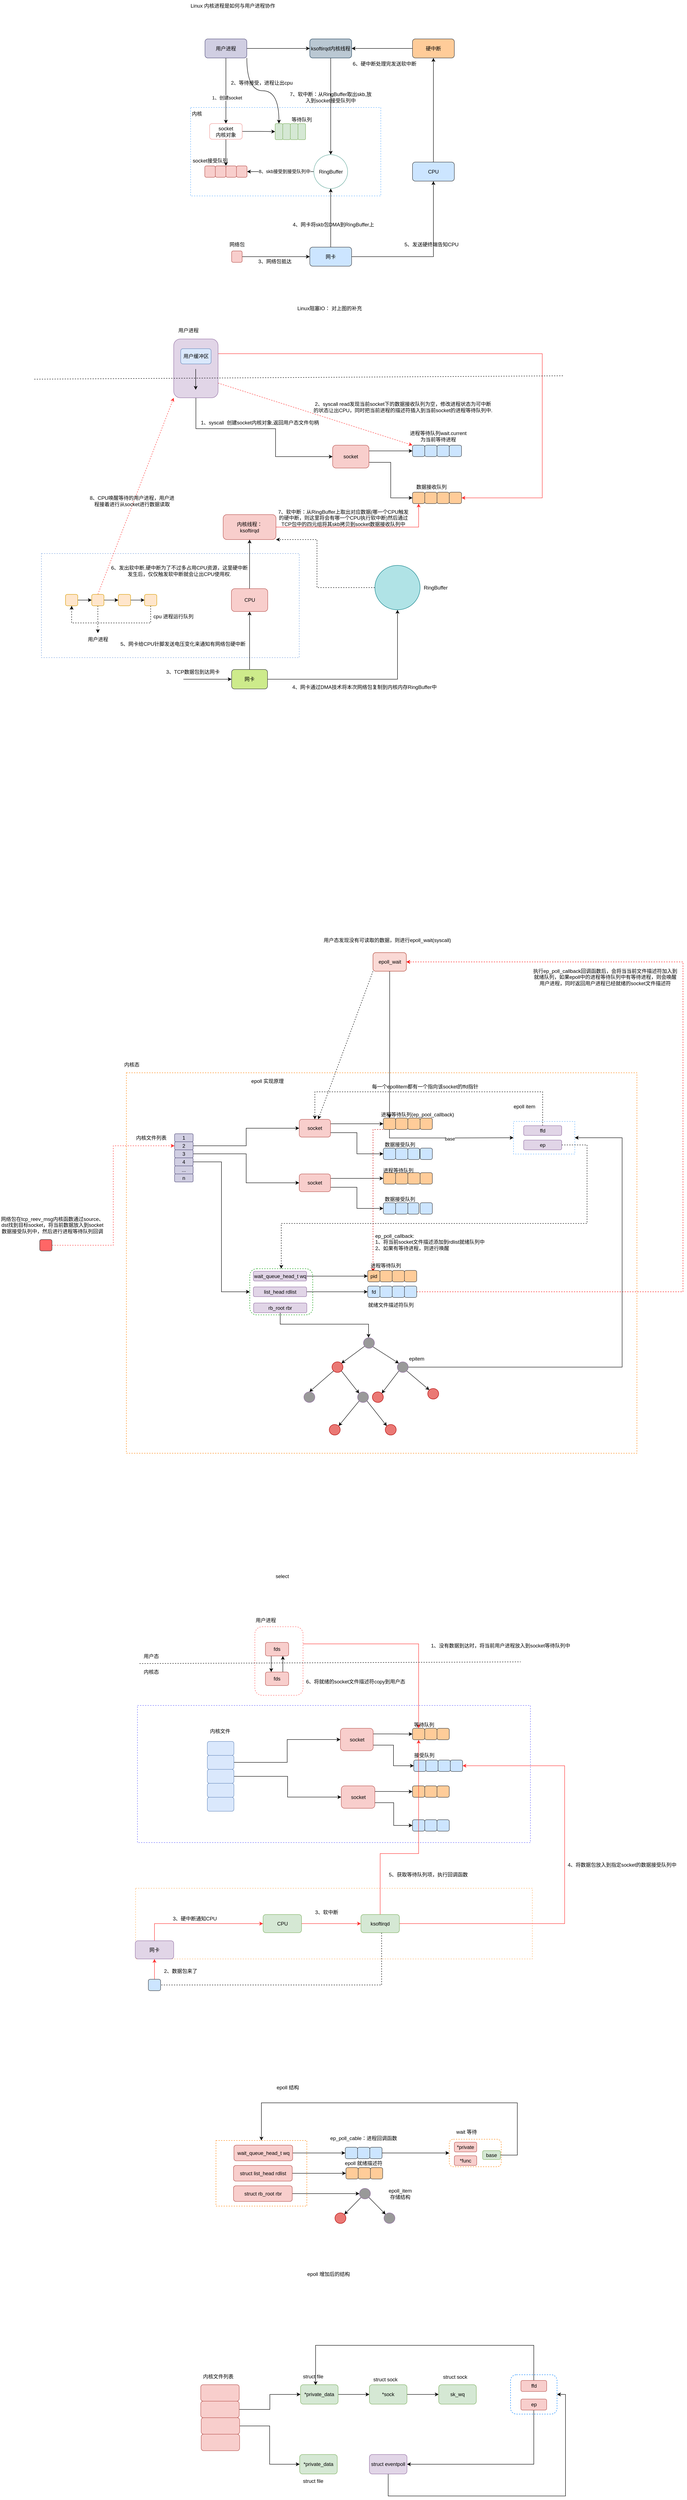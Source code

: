 <mxfile version="21.3.5" type="github">
  <diagram name="第 1 页" id="UiUmeHCXCItSYZdrNYk0">
    <mxGraphModel dx="2476" dy="1158" grid="0" gridSize="10" guides="1" tooltips="1" connect="1" arrows="1" fold="1" page="0" pageScale="1" pageWidth="827" pageHeight="1169" math="0" shadow="0">
      <root>
        <mxCell id="0" />
        <mxCell id="1" parent="0" />
        <mxCell id="DWT1Q38hwzPx2ulkHnWk-47" value="" style="rounded=0;whiteSpace=wrap;html=1;dashed=1;strokeColor=#6666FF;" vertex="1" parent="1">
          <mxGeometry x="-7.75" y="4133" width="929.75" height="324" as="geometry" />
        </mxCell>
        <mxCell id="SGFudVT8dGAa36Ycn4sC-56" value="" style="rounded=0;whiteSpace=wrap;html=1;dashed=1;strokeColor=#7EA6E0;" parent="1" vertex="1">
          <mxGeometry x="-235" y="1411" width="610" height="246" as="geometry" />
        </mxCell>
        <mxCell id="yXvdF3FizRpR8nZ26RIh-1" value="" style="rounded=0;whiteSpace=wrap;html=1;dashed=1;strokeColor=#FF8000;" parent="1" vertex="1">
          <mxGeometry x="-34" y="2638" width="1208" height="899" as="geometry" />
        </mxCell>
        <mxCell id="pu7iaIiwXgVP31Rx-ahs-29" value="" style="rounded=0;whiteSpace=wrap;html=1;dashed=1;strokeColor=#66B2FF;" parent="1" vertex="1">
          <mxGeometry x="882" y="2753" width="145" height="77" as="geometry" />
        </mxCell>
        <mxCell id="NIYt3VzmpH9wkrgv9Ji_-2" value="" style="rounded=0;whiteSpace=wrap;html=1;dashed=1;strokeColor=#66B2FF;" parent="1" vertex="1">
          <mxGeometry x="118" y="357" width="450" height="209" as="geometry" />
        </mxCell>
        <mxCell id="NIYt3VzmpH9wkrgv9Ji_-1" value="Linux 内核进程是如何与用户进程协作" style="text;html=1;strokeColor=none;fillColor=none;align=center;verticalAlign=middle;whiteSpace=wrap;rounded=0;" parent="1" vertex="1">
          <mxGeometry x="90" y="103" width="256" height="27" as="geometry" />
        </mxCell>
        <mxCell id="NIYt3VzmpH9wkrgv9Ji_-3" value="内核" style="text;html=1;strokeColor=none;fillColor=none;align=center;verticalAlign=middle;whiteSpace=wrap;rounded=0;" parent="1" vertex="1">
          <mxGeometry x="103" y="357" width="60" height="30" as="geometry" />
        </mxCell>
        <mxCell id="NIYt3VzmpH9wkrgv9Ji_-12" style="edgeStyle=orthogonalEdgeStyle;rounded=0;orthogonalLoop=1;jettySize=auto;html=1;entryX=0;entryY=0.5;entryDx=0;entryDy=0;" parent="1" source="NIYt3VzmpH9wkrgv9Ji_-4" target="NIYt3VzmpH9wkrgv9Ji_-5" edge="1">
          <mxGeometry relative="1" as="geometry" />
        </mxCell>
        <mxCell id="NIYt3VzmpH9wkrgv9Ji_-20" style="edgeStyle=orthogonalEdgeStyle;rounded=0;orthogonalLoop=1;jettySize=auto;html=1;entryX=1;entryY=0;entryDx=0;entryDy=0;" parent="1" source="NIYt3VzmpH9wkrgv9Ji_-4" target="NIYt3VzmpH9wkrgv9Ji_-16" edge="1">
          <mxGeometry relative="1" as="geometry" />
        </mxCell>
        <mxCell id="NIYt3VzmpH9wkrgv9Ji_-4" value="socket&lt;br&gt;内核对象" style="rounded=1;whiteSpace=wrap;html=1;strokeColor=#F19C99;" parent="1" vertex="1">
          <mxGeometry x="163" y="395" width="77" height="37" as="geometry" />
        </mxCell>
        <mxCell id="NIYt3VzmpH9wkrgv9Ji_-5" value="" style="rounded=1;whiteSpace=wrap;html=1;fillColor=#d5e8d4;strokeColor=#82b366;" parent="1" vertex="1">
          <mxGeometry x="318" y="395" width="18" height="38" as="geometry" />
        </mxCell>
        <mxCell id="NIYt3VzmpH9wkrgv9Ji_-7" value="" style="rounded=1;whiteSpace=wrap;html=1;fillColor=#d5e8d4;strokeColor=#82b366;" parent="1" vertex="1">
          <mxGeometry x="336" y="395" width="18" height="38" as="geometry" />
        </mxCell>
        <mxCell id="NIYt3VzmpH9wkrgv9Ji_-10" value="" style="rounded=1;whiteSpace=wrap;html=1;fillColor=#d5e8d4;strokeColor=#82b366;" parent="1" vertex="1">
          <mxGeometry x="354" y="395" width="18" height="38" as="geometry" />
        </mxCell>
        <mxCell id="NIYt3VzmpH9wkrgv9Ji_-11" value="" style="rounded=1;whiteSpace=wrap;html=1;fillColor=#d5e8d4;strokeColor=#82b366;" parent="1" vertex="1">
          <mxGeometry x="372" y="395" width="18" height="38" as="geometry" />
        </mxCell>
        <mxCell id="NIYt3VzmpH9wkrgv9Ji_-13" value="等待队列" style="text;html=1;strokeColor=none;fillColor=none;align=center;verticalAlign=middle;whiteSpace=wrap;rounded=0;" parent="1" vertex="1">
          <mxGeometry x="351" y="371" width="60" height="30" as="geometry" />
        </mxCell>
        <mxCell id="NIYt3VzmpH9wkrgv9Ji_-14" value="" style="rounded=1;whiteSpace=wrap;html=1;fillColor=#f8cecc;strokeColor=#b85450;" parent="1" vertex="1">
          <mxGeometry x="151.5" y="495" width="25" height="27" as="geometry" />
        </mxCell>
        <mxCell id="NIYt3VzmpH9wkrgv9Ji_-16" value="" style="rounded=1;whiteSpace=wrap;html=1;fillColor=#f8cecc;strokeColor=#b85450;" parent="1" vertex="1">
          <mxGeometry x="176.5" y="495" width="25" height="27" as="geometry" />
        </mxCell>
        <mxCell id="NIYt3VzmpH9wkrgv9Ji_-17" value="" style="rounded=1;whiteSpace=wrap;html=1;fillColor=#f8cecc;strokeColor=#b85450;" parent="1" vertex="1">
          <mxGeometry x="201.5" y="495" width="25" height="27" as="geometry" />
        </mxCell>
        <mxCell id="NIYt3VzmpH9wkrgv9Ji_-18" value="" style="rounded=1;whiteSpace=wrap;html=1;fillColor=#f8cecc;strokeColor=#b85450;" parent="1" vertex="1">
          <mxGeometry x="226.5" y="495" width="25" height="27" as="geometry" />
        </mxCell>
        <mxCell id="NIYt3VzmpH9wkrgv9Ji_-59" style="edgeStyle=orthogonalEdgeStyle;rounded=0;orthogonalLoop=1;jettySize=auto;html=1;entryX=1;entryY=0.5;entryDx=0;entryDy=0;" parent="1" source="NIYt3VzmpH9wkrgv9Ji_-22" target="NIYt3VzmpH9wkrgv9Ji_-18" edge="1">
          <mxGeometry relative="1" as="geometry" />
        </mxCell>
        <mxCell id="NIYt3VzmpH9wkrgv9Ji_-60" value="8、skb接受到接受队列中" style="edgeLabel;html=1;align=center;verticalAlign=middle;resizable=0;points=[];" parent="NIYt3VzmpH9wkrgv9Ji_-59" vertex="1" connectable="0">
          <mxGeometry x="-0.116" y="-1" relative="1" as="geometry">
            <mxPoint as="offset" />
          </mxGeometry>
        </mxCell>
        <mxCell id="NIYt3VzmpH9wkrgv9Ji_-22" value="RingBuffer" style="ellipse;whiteSpace=wrap;html=1;aspect=fixed;strokeColor=#67AB9F;" parent="1" vertex="1">
          <mxGeometry x="409.5" y="468.5" width="80" height="80" as="geometry" />
        </mxCell>
        <mxCell id="NIYt3VzmpH9wkrgv9Ji_-25" value="socket接受队列" style="text;html=1;strokeColor=none;fillColor=none;align=center;verticalAlign=middle;whiteSpace=wrap;rounded=0;" parent="1" vertex="1">
          <mxGeometry x="119.5" y="470" width="89" height="25" as="geometry" />
        </mxCell>
        <mxCell id="NIYt3VzmpH9wkrgv9Ji_-27" style="edgeStyle=orthogonalEdgeStyle;rounded=0;orthogonalLoop=1;jettySize=auto;html=1;" parent="1" source="NIYt3VzmpH9wkrgv9Ji_-26" target="NIYt3VzmpH9wkrgv9Ji_-4" edge="1">
          <mxGeometry relative="1" as="geometry" />
        </mxCell>
        <mxCell id="NIYt3VzmpH9wkrgv9Ji_-28" value="1、创建socket" style="edgeLabel;html=1;align=center;verticalAlign=middle;resizable=0;points=[];" parent="NIYt3VzmpH9wkrgv9Ji_-27" vertex="1" connectable="0">
          <mxGeometry x="0.213" y="2" relative="1" as="geometry">
            <mxPoint as="offset" />
          </mxGeometry>
        </mxCell>
        <mxCell id="NIYt3VzmpH9wkrgv9Ji_-31" style="edgeStyle=orthogonalEdgeStyle;rounded=0;orthogonalLoop=1;jettySize=auto;html=1;exitX=1;exitY=1;exitDx=0;exitDy=0;entryX=0.5;entryY=0;entryDx=0;entryDy=0;curved=1;" parent="1" source="NIYt3VzmpH9wkrgv9Ji_-26" target="NIYt3VzmpH9wkrgv9Ji_-5" edge="1">
          <mxGeometry relative="1" as="geometry" />
        </mxCell>
        <mxCell id="NIYt3VzmpH9wkrgv9Ji_-35" style="edgeStyle=orthogonalEdgeStyle;rounded=0;orthogonalLoop=1;jettySize=auto;html=1;" parent="1" source="NIYt3VzmpH9wkrgv9Ji_-26" target="NIYt3VzmpH9wkrgv9Ji_-34" edge="1">
          <mxGeometry relative="1" as="geometry" />
        </mxCell>
        <mxCell id="NIYt3VzmpH9wkrgv9Ji_-26" value="用户进程" style="rounded=1;whiteSpace=wrap;html=1;fillColor=#d0cee2;strokeColor=#56517e;" parent="1" vertex="1">
          <mxGeometry x="152" y="195" width="99" height="45" as="geometry" />
        </mxCell>
        <mxCell id="NIYt3VzmpH9wkrgv9Ji_-33" value="2、等待接受，进程让出cpu" style="text;html=1;strokeColor=none;fillColor=none;align=center;verticalAlign=middle;whiteSpace=wrap;rounded=0;" parent="1" vertex="1">
          <mxGeometry x="204" y="290" width="165" height="17" as="geometry" />
        </mxCell>
        <mxCell id="NIYt3VzmpH9wkrgv9Ji_-39" style="edgeStyle=orthogonalEdgeStyle;rounded=0;orthogonalLoop=1;jettySize=auto;html=1;" parent="1" source="NIYt3VzmpH9wkrgv9Ji_-34" target="NIYt3VzmpH9wkrgv9Ji_-22" edge="1">
          <mxGeometry relative="1" as="geometry" />
        </mxCell>
        <mxCell id="NIYt3VzmpH9wkrgv9Ji_-34" value="ksoftirqd内核线程" style="rounded=1;whiteSpace=wrap;html=1;fillColor=#bac8d3;strokeColor=#23445d;" parent="1" vertex="1">
          <mxGeometry x="400" y="195" width="99" height="45" as="geometry" />
        </mxCell>
        <mxCell id="NIYt3VzmpH9wkrgv9Ji_-41" value="7、软中断：从RingBuffer取出skb,放入到socket接受队列中" style="text;html=1;strokeColor=none;fillColor=none;align=center;verticalAlign=middle;whiteSpace=wrap;rounded=0;" parent="1" vertex="1">
          <mxGeometry x="350" y="330" width="199" height="5" as="geometry" />
        </mxCell>
        <mxCell id="NIYt3VzmpH9wkrgv9Ji_-43" style="edgeStyle=orthogonalEdgeStyle;rounded=0;orthogonalLoop=1;jettySize=auto;html=1;entryX=1;entryY=0.5;entryDx=0;entryDy=0;" parent="1" source="NIYt3VzmpH9wkrgv9Ji_-42" target="NIYt3VzmpH9wkrgv9Ji_-34" edge="1">
          <mxGeometry relative="1" as="geometry" />
        </mxCell>
        <mxCell id="NIYt3VzmpH9wkrgv9Ji_-42" value="硬中断" style="rounded=1;whiteSpace=wrap;html=1;fillColor=#ffcc99;strokeColor=#36393d;" parent="1" vertex="1">
          <mxGeometry x="643" y="195" width="99" height="45" as="geometry" />
        </mxCell>
        <mxCell id="NIYt3VzmpH9wkrgv9Ji_-44" value="6、硬中断处理完发送软中断" style="text;html=1;strokeColor=none;fillColor=none;align=center;verticalAlign=middle;whiteSpace=wrap;rounded=0;" parent="1" vertex="1">
          <mxGeometry x="496" y="244" width="162" height="19" as="geometry" />
        </mxCell>
        <mxCell id="NIYt3VzmpH9wkrgv9Ji_-46" style="edgeStyle=orthogonalEdgeStyle;rounded=0;orthogonalLoop=1;jettySize=auto;html=1;entryX=0.5;entryY=1;entryDx=0;entryDy=0;" parent="1" source="NIYt3VzmpH9wkrgv9Ji_-45" target="NIYt3VzmpH9wkrgv9Ji_-42" edge="1">
          <mxGeometry relative="1" as="geometry" />
        </mxCell>
        <mxCell id="NIYt3VzmpH9wkrgv9Ji_-45" value="CPU" style="rounded=1;whiteSpace=wrap;html=1;fillColor=#cce5ff;strokeColor=#36393d;" parent="1" vertex="1">
          <mxGeometry x="643" y="486" width="99" height="45" as="geometry" />
        </mxCell>
        <mxCell id="NIYt3VzmpH9wkrgv9Ji_-52" style="edgeStyle=orthogonalEdgeStyle;rounded=0;orthogonalLoop=1;jettySize=auto;html=1;" parent="1" source="NIYt3VzmpH9wkrgv9Ji_-48" target="NIYt3VzmpH9wkrgv9Ji_-22" edge="1">
          <mxGeometry relative="1" as="geometry" />
        </mxCell>
        <mxCell id="NIYt3VzmpH9wkrgv9Ji_-56" style="edgeStyle=orthogonalEdgeStyle;rounded=0;orthogonalLoop=1;jettySize=auto;html=1;entryX=0.5;entryY=1;entryDx=0;entryDy=0;" parent="1" source="NIYt3VzmpH9wkrgv9Ji_-48" target="NIYt3VzmpH9wkrgv9Ji_-45" edge="1">
          <mxGeometry relative="1" as="geometry" />
        </mxCell>
        <mxCell id="NIYt3VzmpH9wkrgv9Ji_-48" value="网卡" style="rounded=1;whiteSpace=wrap;html=1;fillColor=#cce5ff;strokeColor=#36393d;" parent="1" vertex="1">
          <mxGeometry x="400" y="687" width="99" height="45" as="geometry" />
        </mxCell>
        <mxCell id="NIYt3VzmpH9wkrgv9Ji_-51" style="edgeStyle=orthogonalEdgeStyle;rounded=0;orthogonalLoop=1;jettySize=auto;html=1;entryX=0;entryY=0.5;entryDx=0;entryDy=0;" parent="1" source="NIYt3VzmpH9wkrgv9Ji_-49" target="NIYt3VzmpH9wkrgv9Ji_-48" edge="1">
          <mxGeometry relative="1" as="geometry" />
        </mxCell>
        <mxCell id="NIYt3VzmpH9wkrgv9Ji_-49" value="" style="rounded=1;whiteSpace=wrap;html=1;fillColor=#f8cecc;strokeColor=#b85450;" parent="1" vertex="1">
          <mxGeometry x="215" y="696" width="25" height="27" as="geometry" />
        </mxCell>
        <mxCell id="NIYt3VzmpH9wkrgv9Ji_-50" value="网络包" style="text;html=1;strokeColor=none;fillColor=none;align=center;verticalAlign=middle;whiteSpace=wrap;rounded=0;" parent="1" vertex="1">
          <mxGeometry x="197.5" y="666" width="60" height="30" as="geometry" />
        </mxCell>
        <mxCell id="NIYt3VzmpH9wkrgv9Ji_-54" value="3、网络包抵达" style="text;html=1;strokeColor=none;fillColor=none;align=center;verticalAlign=middle;whiteSpace=wrap;rounded=0;" parent="1" vertex="1">
          <mxGeometry x="266" y="710" width="103" height="22" as="geometry" />
        </mxCell>
        <mxCell id="NIYt3VzmpH9wkrgv9Ji_-55" value="4、网卡将skb包DMA到RingBuffer上" style="text;html=1;strokeColor=none;fillColor=none;align=center;verticalAlign=middle;whiteSpace=wrap;rounded=0;" parent="1" vertex="1">
          <mxGeometry x="346" y="619" width="220" height="30" as="geometry" />
        </mxCell>
        <mxCell id="NIYt3VzmpH9wkrgv9Ji_-57" value="5、发送硬终端告知CPU" style="text;html=1;strokeColor=none;fillColor=none;align=center;verticalAlign=middle;whiteSpace=wrap;rounded=0;" parent="1" vertex="1">
          <mxGeometry x="619" y="671.5" width="138" height="19" as="geometry" />
        </mxCell>
        <mxCell id="pu7iaIiwXgVP31Rx-ahs-1" value="epoll 实现原理" style="text;html=1;strokeColor=none;fillColor=none;align=center;verticalAlign=middle;whiteSpace=wrap;rounded=0;" parent="1" vertex="1">
          <mxGeometry x="240.5" y="2647" width="118" height="21" as="geometry" />
        </mxCell>
        <mxCell id="pu7iaIiwXgVP31Rx-ahs-2" value="1" style="rounded=1;whiteSpace=wrap;html=1;fillColor=#d0cee2;strokeColor=#56517e;" parent="1" vertex="1">
          <mxGeometry x="80" y="2782" width="44" height="19" as="geometry" />
        </mxCell>
        <mxCell id="pu7iaIiwXgVP31Rx-ahs-11" style="edgeStyle=orthogonalEdgeStyle;rounded=0;orthogonalLoop=1;jettySize=auto;html=1;entryX=0;entryY=0.5;entryDx=0;entryDy=0;" parent="1" source="pu7iaIiwXgVP31Rx-ahs-3" target="pu7iaIiwXgVP31Rx-ahs-10" edge="1">
          <mxGeometry relative="1" as="geometry" />
        </mxCell>
        <mxCell id="pu7iaIiwXgVP31Rx-ahs-3" value="2" style="rounded=1;whiteSpace=wrap;html=1;fillColor=#d0cee2;strokeColor=#56517e;" parent="1" vertex="1">
          <mxGeometry x="80" y="2801" width="44" height="19" as="geometry" />
        </mxCell>
        <mxCell id="pu7iaIiwXgVP31Rx-ahs-13" style="edgeStyle=orthogonalEdgeStyle;rounded=0;orthogonalLoop=1;jettySize=auto;html=1;entryX=0;entryY=0.5;entryDx=0;entryDy=0;" parent="1" source="pu7iaIiwXgVP31Rx-ahs-4" target="pu7iaIiwXgVP31Rx-ahs-12" edge="1">
          <mxGeometry relative="1" as="geometry" />
        </mxCell>
        <mxCell id="pu7iaIiwXgVP31Rx-ahs-4" value="3" style="rounded=1;whiteSpace=wrap;html=1;fillColor=#d0cee2;strokeColor=#56517e;" parent="1" vertex="1">
          <mxGeometry x="80" y="2820" width="44" height="19" as="geometry" />
        </mxCell>
        <mxCell id="pu7iaIiwXgVP31Rx-ahs-15" style="edgeStyle=orthogonalEdgeStyle;rounded=0;orthogonalLoop=1;jettySize=auto;html=1;entryX=0;entryY=0.5;entryDx=0;entryDy=0;" parent="1" source="pu7iaIiwXgVP31Rx-ahs-5" target="pu7iaIiwXgVP31Rx-ahs-14" edge="1">
          <mxGeometry relative="1" as="geometry" />
        </mxCell>
        <mxCell id="pu7iaIiwXgVP31Rx-ahs-5" value="4" style="rounded=1;whiteSpace=wrap;html=1;fillColor=#d0cee2;strokeColor=#56517e;" parent="1" vertex="1">
          <mxGeometry x="80" y="2839" width="44" height="19" as="geometry" />
        </mxCell>
        <mxCell id="pu7iaIiwXgVP31Rx-ahs-6" value="..." style="rounded=1;whiteSpace=wrap;html=1;fillColor=#d0cee2;strokeColor=#56517e;" parent="1" vertex="1">
          <mxGeometry x="80" y="2858" width="44" height="19" as="geometry" />
        </mxCell>
        <mxCell id="pu7iaIiwXgVP31Rx-ahs-7" value="n" style="rounded=1;whiteSpace=wrap;html=1;fillColor=#d0cee2;strokeColor=#56517e;" parent="1" vertex="1">
          <mxGeometry x="80" y="2877" width="44" height="19" as="geometry" />
        </mxCell>
        <mxCell id="pu7iaIiwXgVP31Rx-ahs-8" value="内核文件列表" style="text;html=1;strokeColor=none;fillColor=none;align=center;verticalAlign=middle;whiteSpace=wrap;rounded=0;" parent="1" vertex="1">
          <mxGeometry x="-24" y="2780" width="98" height="23" as="geometry" />
        </mxCell>
        <mxCell id="pu7iaIiwXgVP31Rx-ahs-20" style="edgeStyle=orthogonalEdgeStyle;rounded=0;orthogonalLoop=1;jettySize=auto;html=1;exitX=1;exitY=0.25;exitDx=0;exitDy=0;" parent="1" source="pu7iaIiwXgVP31Rx-ahs-10" target="pu7iaIiwXgVP31Rx-ahs-16" edge="1">
          <mxGeometry relative="1" as="geometry" />
        </mxCell>
        <mxCell id="pu7iaIiwXgVP31Rx-ahs-26" style="edgeStyle=orthogonalEdgeStyle;rounded=0;orthogonalLoop=1;jettySize=auto;html=1;exitX=1;exitY=0.75;exitDx=0;exitDy=0;entryX=0;entryY=0.5;entryDx=0;entryDy=0;" parent="1" source="pu7iaIiwXgVP31Rx-ahs-10" target="pu7iaIiwXgVP31Rx-ahs-22" edge="1">
          <mxGeometry relative="1" as="geometry" />
        </mxCell>
        <mxCell id="pu7iaIiwXgVP31Rx-ahs-10" value="socket" style="rounded=1;whiteSpace=wrap;html=1;fillColor=#f8cecc;strokeColor=#b85450;" parent="1" vertex="1">
          <mxGeometry x="375" y="2748" width="74" height="42" as="geometry" />
        </mxCell>
        <mxCell id="pu7iaIiwXgVP31Rx-ahs-47" style="edgeStyle=orthogonalEdgeStyle;rounded=0;orthogonalLoop=1;jettySize=auto;html=1;exitX=1;exitY=0.25;exitDx=0;exitDy=0;entryX=0;entryY=0.5;entryDx=0;entryDy=0;" parent="1" source="pu7iaIiwXgVP31Rx-ahs-12" target="pu7iaIiwXgVP31Rx-ahs-37" edge="1">
          <mxGeometry relative="1" as="geometry" />
        </mxCell>
        <mxCell id="pu7iaIiwXgVP31Rx-ahs-49" style="edgeStyle=orthogonalEdgeStyle;rounded=0;orthogonalLoop=1;jettySize=auto;html=1;exitX=1;exitY=0.75;exitDx=0;exitDy=0;entryX=0;entryY=0.5;entryDx=0;entryDy=0;" parent="1" source="pu7iaIiwXgVP31Rx-ahs-12" target="pu7iaIiwXgVP31Rx-ahs-42" edge="1">
          <mxGeometry relative="1" as="geometry" />
        </mxCell>
        <mxCell id="pu7iaIiwXgVP31Rx-ahs-12" value="socket" style="rounded=1;whiteSpace=wrap;html=1;fillColor=#f8cecc;strokeColor=#b85450;" parent="1" vertex="1">
          <mxGeometry x="375" y="2877" width="74" height="42" as="geometry" />
        </mxCell>
        <mxCell id="pu7iaIiwXgVP31Rx-ahs-14" value="" style="rounded=1;whiteSpace=wrap;html=1;dashed=1;strokeColor=#009900;" parent="1" vertex="1">
          <mxGeometry x="258" y="3101" width="149" height="109" as="geometry" />
        </mxCell>
        <mxCell id="pu7iaIiwXgVP31Rx-ahs-31" style="edgeStyle=orthogonalEdgeStyle;rounded=0;orthogonalLoop=1;jettySize=auto;html=1;entryX=0;entryY=0.5;entryDx=0;entryDy=0;exitX=0.5;exitY=1;exitDx=0;exitDy=0;" parent="1" source="pu7iaIiwXgVP31Rx-ahs-16" target="pu7iaIiwXgVP31Rx-ahs-29" edge="1">
          <mxGeometry relative="1" as="geometry" />
        </mxCell>
        <mxCell id="pu7iaIiwXgVP31Rx-ahs-48" value="base" style="edgeLabel;html=1;align=center;verticalAlign=middle;resizable=0;points=[];" parent="pu7iaIiwXgVP31Rx-ahs-31" vertex="1" connectable="0">
          <mxGeometry x="0.033" y="-2" relative="1" as="geometry">
            <mxPoint as="offset" />
          </mxGeometry>
        </mxCell>
        <mxCell id="pu7iaIiwXgVP31Rx-ahs-62" style="edgeStyle=orthogonalEdgeStyle;rounded=0;orthogonalLoop=1;jettySize=auto;html=1;exitX=0;exitY=1;exitDx=0;exitDy=0;entryX=0.147;entryY=1.145;entryDx=0;entryDy=0;entryPerimeter=0;dashed=1;strokeColor=#CC0000;" parent="1" source="pu7iaIiwXgVP31Rx-ahs-16" target="pu7iaIiwXgVP31Rx-ahs-60" edge="1">
          <mxGeometry relative="1" as="geometry">
            <Array as="points">
              <mxPoint x="550" y="2772" />
            </Array>
          </mxGeometry>
        </mxCell>
        <mxCell id="pu7iaIiwXgVP31Rx-ahs-16" value="" style="rounded=1;whiteSpace=wrap;html=1;fillColor=#ffcc99;strokeColor=#36393d;" parent="1" vertex="1">
          <mxGeometry x="574" y="2745" width="29" height="27" as="geometry" />
        </mxCell>
        <mxCell id="pu7iaIiwXgVP31Rx-ahs-17" value="" style="rounded=1;whiteSpace=wrap;html=1;fillColor=#ffcc99;strokeColor=#36393d;" parent="1" vertex="1">
          <mxGeometry x="603" y="2745" width="29" height="27" as="geometry" />
        </mxCell>
        <mxCell id="pu7iaIiwXgVP31Rx-ahs-18" value="" style="rounded=1;whiteSpace=wrap;html=1;fillColor=#ffcc99;strokeColor=#36393d;" parent="1" vertex="1">
          <mxGeometry x="632" y="2745" width="29" height="27" as="geometry" />
        </mxCell>
        <mxCell id="pu7iaIiwXgVP31Rx-ahs-19" value="" style="rounded=1;whiteSpace=wrap;html=1;fillColor=#ffcc99;strokeColor=#36393d;" parent="1" vertex="1">
          <mxGeometry x="661" y="2745" width="29" height="27" as="geometry" />
        </mxCell>
        <mxCell id="pu7iaIiwXgVP31Rx-ahs-21" value="进程等待队列(ep_pool_callback)" style="text;html=1;strokeColor=none;fillColor=none;align=center;verticalAlign=middle;whiteSpace=wrap;rounded=0;" parent="1" vertex="1">
          <mxGeometry x="563" y="2724" width="184" height="25" as="geometry" />
        </mxCell>
        <mxCell id="pu7iaIiwXgVP31Rx-ahs-22" value="" style="rounded=1;whiteSpace=wrap;html=1;fillColor=#cce5ff;strokeColor=#36393d;" parent="1" vertex="1">
          <mxGeometry x="574" y="2816" width="29" height="27" as="geometry" />
        </mxCell>
        <mxCell id="pu7iaIiwXgVP31Rx-ahs-23" value="" style="rounded=1;whiteSpace=wrap;html=1;fillColor=#cce5ff;strokeColor=#36393d;" parent="1" vertex="1">
          <mxGeometry x="603" y="2816" width="29" height="27" as="geometry" />
        </mxCell>
        <mxCell id="pu7iaIiwXgVP31Rx-ahs-24" value="" style="rounded=1;whiteSpace=wrap;html=1;fillColor=#cce5ff;strokeColor=#36393d;" parent="1" vertex="1">
          <mxGeometry x="632" y="2816" width="28" height="27" as="geometry" />
        </mxCell>
        <mxCell id="pu7iaIiwXgVP31Rx-ahs-25" value="" style="rounded=1;whiteSpace=wrap;html=1;fillColor=#cce5ff;strokeColor=#36393d;" parent="1" vertex="1">
          <mxGeometry x="661" y="2816" width="29" height="27" as="geometry" />
        </mxCell>
        <mxCell id="pu7iaIiwXgVP31Rx-ahs-28" value="数据接受队列" style="text;html=1;strokeColor=none;fillColor=none;align=center;verticalAlign=middle;whiteSpace=wrap;rounded=0;" parent="1" vertex="1">
          <mxGeometry x="571" y="2795" width="85" height="25" as="geometry" />
        </mxCell>
        <mxCell id="pu7iaIiwXgVP31Rx-ahs-30" value="epoll item" style="text;html=1;strokeColor=none;fillColor=none;align=center;verticalAlign=middle;whiteSpace=wrap;rounded=0;" parent="1" vertex="1">
          <mxGeometry x="878" y="2703" width="60" height="30" as="geometry" />
        </mxCell>
        <mxCell id="pu7iaIiwXgVP31Rx-ahs-34" style="edgeStyle=orthogonalEdgeStyle;rounded=0;orthogonalLoop=1;jettySize=auto;html=1;entryX=0.5;entryY=0;entryDx=0;entryDy=0;exitX=0.5;exitY=0;exitDx=0;exitDy=0;dashed=1;" parent="1" source="pu7iaIiwXgVP31Rx-ahs-32" target="pu7iaIiwXgVP31Rx-ahs-10" edge="1">
          <mxGeometry relative="1" as="geometry">
            <Array as="points">
              <mxPoint x="951" y="2683" />
              <mxPoint x="412" y="2683" />
            </Array>
          </mxGeometry>
        </mxCell>
        <mxCell id="pu7iaIiwXgVP31Rx-ahs-32" value="ffd" style="rounded=1;whiteSpace=wrap;html=1;fillColor=#e1d5e7;strokeColor=#9673a6;" parent="1" vertex="1">
          <mxGeometry x="906" y="2763" width="90" height="23" as="geometry" />
        </mxCell>
        <mxCell id="pu7iaIiwXgVP31Rx-ahs-64" style="edgeStyle=orthogonalEdgeStyle;rounded=0;orthogonalLoop=1;jettySize=auto;html=1;entryX=0.5;entryY=0;entryDx=0;entryDy=0;exitX=1;exitY=0.5;exitDx=0;exitDy=0;dashed=1;" parent="1" source="pu7iaIiwXgVP31Rx-ahs-33" target="pu7iaIiwXgVP31Rx-ahs-14" edge="1">
          <mxGeometry relative="1" as="geometry">
            <Array as="points">
              <mxPoint x="1056" y="2809" />
              <mxPoint x="1056" y="2994" />
              <mxPoint x="333" y="2994" />
            </Array>
          </mxGeometry>
        </mxCell>
        <mxCell id="pu7iaIiwXgVP31Rx-ahs-33" value="ep" style="rounded=1;whiteSpace=wrap;html=1;fillColor=#e1d5e7;strokeColor=#9673a6;" parent="1" vertex="1">
          <mxGeometry x="906" y="2797" width="90" height="23" as="geometry" />
        </mxCell>
        <mxCell id="pu7iaIiwXgVP31Rx-ahs-36" value="每一个epollitem都有一个指向该socket的ffd指针" style="text;html=1;strokeColor=none;fillColor=none;align=center;verticalAlign=middle;whiteSpace=wrap;rounded=0;" parent="1" vertex="1">
          <mxGeometry x="539" y="2660" width="268" height="22" as="geometry" />
        </mxCell>
        <mxCell id="pu7iaIiwXgVP31Rx-ahs-37" value="" style="rounded=1;whiteSpace=wrap;html=1;fillColor=#ffcc99;strokeColor=#36393d;" parent="1" vertex="1">
          <mxGeometry x="574" y="2874" width="29" height="27" as="geometry" />
        </mxCell>
        <mxCell id="pu7iaIiwXgVP31Rx-ahs-38" value="" style="rounded=1;whiteSpace=wrap;html=1;fillColor=#ffcc99;strokeColor=#36393d;" parent="1" vertex="1">
          <mxGeometry x="603" y="2874" width="29" height="27" as="geometry" />
        </mxCell>
        <mxCell id="pu7iaIiwXgVP31Rx-ahs-39" value="" style="rounded=1;whiteSpace=wrap;html=1;fillColor=#ffcc99;strokeColor=#36393d;" parent="1" vertex="1">
          <mxGeometry x="632" y="2874" width="29" height="27" as="geometry" />
        </mxCell>
        <mxCell id="pu7iaIiwXgVP31Rx-ahs-40" value="" style="rounded=1;whiteSpace=wrap;html=1;fillColor=#ffcc99;strokeColor=#36393d;" parent="1" vertex="1">
          <mxGeometry x="661" y="2874" width="29" height="27" as="geometry" />
        </mxCell>
        <mxCell id="pu7iaIiwXgVP31Rx-ahs-41" value="进程等待队列" style="text;html=1;strokeColor=none;fillColor=none;align=center;verticalAlign=middle;whiteSpace=wrap;rounded=0;" parent="1" vertex="1">
          <mxGeometry x="563" y="2858" width="93" height="21" as="geometry" />
        </mxCell>
        <mxCell id="pu7iaIiwXgVP31Rx-ahs-42" value="" style="rounded=1;whiteSpace=wrap;html=1;fillColor=#cce5ff;strokeColor=#36393d;" parent="1" vertex="1">
          <mxGeometry x="574" y="2945" width="29" height="27" as="geometry" />
        </mxCell>
        <mxCell id="pu7iaIiwXgVP31Rx-ahs-43" value="" style="rounded=1;whiteSpace=wrap;html=1;fillColor=#cce5ff;strokeColor=#36393d;" parent="1" vertex="1">
          <mxGeometry x="603" y="2945" width="29" height="27" as="geometry" />
        </mxCell>
        <mxCell id="pu7iaIiwXgVP31Rx-ahs-44" value="" style="rounded=1;whiteSpace=wrap;html=1;fillColor=#cce5ff;strokeColor=#36393d;" parent="1" vertex="1">
          <mxGeometry x="632" y="2945" width="26" height="27" as="geometry" />
        </mxCell>
        <mxCell id="pu7iaIiwXgVP31Rx-ahs-45" value="" style="rounded=1;whiteSpace=wrap;html=1;fillColor=#cce5ff;strokeColor=#36393d;" parent="1" vertex="1">
          <mxGeometry x="661" y="2945" width="29" height="27" as="geometry" />
        </mxCell>
        <mxCell id="pu7iaIiwXgVP31Rx-ahs-46" value="数据接受队列" style="text;html=1;strokeColor=none;fillColor=none;align=center;verticalAlign=middle;whiteSpace=wrap;rounded=0;" parent="1" vertex="1">
          <mxGeometry x="571" y="2924" width="85" height="25" as="geometry" />
        </mxCell>
        <mxCell id="pu7iaIiwXgVP31Rx-ahs-61" style="edgeStyle=orthogonalEdgeStyle;rounded=0;orthogonalLoop=1;jettySize=auto;html=1;entryX=0;entryY=0.5;entryDx=0;entryDy=0;" parent="1" source="pu7iaIiwXgVP31Rx-ahs-50" target="pu7iaIiwXgVP31Rx-ahs-56" edge="1">
          <mxGeometry relative="1" as="geometry" />
        </mxCell>
        <mxCell id="pu7iaIiwXgVP31Rx-ahs-50" value="wait_queue_head_t wq" style="rounded=1;whiteSpace=wrap;html=1;fillColor=#e1d5e7;strokeColor=#9673a6;" parent="1" vertex="1">
          <mxGeometry x="266.5" y="3107" width="126" height="23" as="geometry" />
        </mxCell>
        <mxCell id="pu7iaIiwXgVP31Rx-ahs-72" style="edgeStyle=orthogonalEdgeStyle;rounded=0;orthogonalLoop=1;jettySize=auto;html=1;entryX=0;entryY=0.5;entryDx=0;entryDy=0;" parent="1" source="pu7iaIiwXgVP31Rx-ahs-51" target="pu7iaIiwXgVP31Rx-ahs-68" edge="1">
          <mxGeometry relative="1" as="geometry" />
        </mxCell>
        <mxCell id="pu7iaIiwXgVP31Rx-ahs-51" value="list_head rdlist" style="rounded=1;whiteSpace=wrap;html=1;fillColor=#e1d5e7;strokeColor=#9673a6;" parent="1" vertex="1">
          <mxGeometry x="266.5" y="3144" width="126" height="23" as="geometry" />
        </mxCell>
        <mxCell id="pu7iaIiwXgVP31Rx-ahs-76" value="" style="edgeStyle=orthogonalEdgeStyle;rounded=0;orthogonalLoop=1;jettySize=auto;html=1;" parent="1" source="pu7iaIiwXgVP31Rx-ahs-52" target="pu7iaIiwXgVP31Rx-ahs-75" edge="1">
          <mxGeometry relative="1" as="geometry">
            <Array as="points">
              <mxPoint x="330" y="3232" />
              <mxPoint x="539" y="3232" />
            </Array>
          </mxGeometry>
        </mxCell>
        <mxCell id="pu7iaIiwXgVP31Rx-ahs-52" value="rb_root rbr" style="rounded=1;whiteSpace=wrap;html=1;fillColor=#e1d5e7;strokeColor=#9673a6;" parent="1" vertex="1">
          <mxGeometry x="267" y="3182" width="126" height="23" as="geometry" />
        </mxCell>
        <mxCell id="pu7iaIiwXgVP31Rx-ahs-56" value="pid" style="rounded=1;whiteSpace=wrap;html=1;fillColor=#ffcc99;strokeColor=#36393d;" parent="1" vertex="1">
          <mxGeometry x="537" y="3105" width="29" height="27" as="geometry" />
        </mxCell>
        <mxCell id="pu7iaIiwXgVP31Rx-ahs-57" value="" style="rounded=1;whiteSpace=wrap;html=1;fillColor=#ffcc99;strokeColor=#36393d;" parent="1" vertex="1">
          <mxGeometry x="566" y="3105" width="29" height="27" as="geometry" />
        </mxCell>
        <mxCell id="pu7iaIiwXgVP31Rx-ahs-58" value="" style="rounded=1;whiteSpace=wrap;html=1;fillColor=#ffcc99;strokeColor=#36393d;" parent="1" vertex="1">
          <mxGeometry x="595" y="3105" width="29" height="27" as="geometry" />
        </mxCell>
        <mxCell id="pu7iaIiwXgVP31Rx-ahs-59" value="" style="rounded=1;whiteSpace=wrap;html=1;fillColor=#ffcc99;strokeColor=#36393d;" parent="1" vertex="1">
          <mxGeometry x="624" y="3105" width="29" height="27" as="geometry" />
        </mxCell>
        <mxCell id="pu7iaIiwXgVP31Rx-ahs-60" value="进程等待队列" style="text;html=1;strokeColor=none;fillColor=none;align=center;verticalAlign=middle;whiteSpace=wrap;rounded=0;" parent="1" vertex="1">
          <mxGeometry x="537" y="3082" width="86" height="23" as="geometry" />
        </mxCell>
        <mxCell id="pu7iaIiwXgVP31Rx-ahs-63" value="ep_poll_callback:&lt;br&gt;1、将当前socket文件描述添加到rdlist就绪队列中&lt;br&gt;2、如果有等待进程，则进行唤醒" style="text;html=1;strokeColor=none;fillColor=none;align=left;verticalAlign=middle;whiteSpace=wrap;rounded=0;" parent="1" vertex="1">
          <mxGeometry x="553" y="3011" width="263" height="53" as="geometry" />
        </mxCell>
        <mxCell id="pu7iaIiwXgVP31Rx-ahs-68" value="fd" style="rounded=1;whiteSpace=wrap;html=1;fillColor=#cce5ff;strokeColor=#36393d;" parent="1" vertex="1">
          <mxGeometry x="537" y="3142" width="29" height="27" as="geometry" />
        </mxCell>
        <mxCell id="pu7iaIiwXgVP31Rx-ahs-69" value="" style="rounded=1;whiteSpace=wrap;html=1;fillColor=#cce5ff;strokeColor=#36393d;" parent="1" vertex="1">
          <mxGeometry x="566" y="3142" width="29" height="27" as="geometry" />
        </mxCell>
        <mxCell id="yXvdF3FizRpR8nZ26RIh-11" style="edgeStyle=orthogonalEdgeStyle;rounded=0;orthogonalLoop=1;jettySize=auto;html=1;entryX=1;entryY=0.5;entryDx=0;entryDy=0;dashed=1;strokeColor=#FF0000;" parent="1" source="pu7iaIiwXgVP31Rx-ahs-71" target="yXvdF3FizRpR8nZ26RIh-4" edge="1">
          <mxGeometry relative="1" as="geometry">
            <Array as="points">
              <mxPoint x="1283" y="3156" />
              <mxPoint x="1283" y="2376" />
            </Array>
          </mxGeometry>
        </mxCell>
        <mxCell id="pu7iaIiwXgVP31Rx-ahs-71" value="" style="rounded=1;whiteSpace=wrap;html=1;fillColor=#cce5ff;strokeColor=#36393d;" parent="1" vertex="1">
          <mxGeometry x="624" y="3142" width="29" height="27" as="geometry" />
        </mxCell>
        <mxCell id="pu7iaIiwXgVP31Rx-ahs-73" value="" style="rounded=1;whiteSpace=wrap;html=1;fillColor=#cce5ff;strokeColor=#36393d;" parent="1" vertex="1">
          <mxGeometry x="595" y="3142" width="29" height="27" as="geometry" />
        </mxCell>
        <mxCell id="pu7iaIiwXgVP31Rx-ahs-74" value="就绪文件描述符队列" style="text;html=1;strokeColor=none;fillColor=none;align=center;verticalAlign=middle;whiteSpace=wrap;rounded=0;" parent="1" vertex="1">
          <mxGeometry x="532.5" y="3174" width="118" height="25" as="geometry" />
        </mxCell>
        <mxCell id="pu7iaIiwXgVP31Rx-ahs-80" style="rounded=0;orthogonalLoop=1;jettySize=auto;html=1;entryX=1;entryY=0;entryDx=0;entryDy=0;" parent="1" source="pu7iaIiwXgVP31Rx-ahs-75" target="pu7iaIiwXgVP31Rx-ahs-78" edge="1">
          <mxGeometry relative="1" as="geometry" />
        </mxCell>
        <mxCell id="pu7iaIiwXgVP31Rx-ahs-82" style="edgeStyle=none;rounded=0;orthogonalLoop=1;jettySize=auto;html=1;exitX=1;exitY=1;exitDx=0;exitDy=0;entryX=0;entryY=0;entryDx=0;entryDy=0;" parent="1" source="pu7iaIiwXgVP31Rx-ahs-75" target="pu7iaIiwXgVP31Rx-ahs-79" edge="1">
          <mxGeometry relative="1" as="geometry" />
        </mxCell>
        <mxCell id="pu7iaIiwXgVP31Rx-ahs-75" value="" style="ellipse;whiteSpace=wrap;html=1;fillColor=#999999;strokeColor=#9673a6;rounded=1;" parent="1" vertex="1">
          <mxGeometry x="527" y="3264" width="26" height="25" as="geometry" />
        </mxCell>
        <mxCell id="pu7iaIiwXgVP31Rx-ahs-91" style="edgeStyle=none;rounded=0;orthogonalLoop=1;jettySize=auto;html=1;exitX=0;exitY=1;exitDx=0;exitDy=0;entryX=0.5;entryY=0;entryDx=0;entryDy=0;" parent="1" source="pu7iaIiwXgVP31Rx-ahs-78" target="pu7iaIiwXgVP31Rx-ahs-90" edge="1">
          <mxGeometry relative="1" as="geometry" />
        </mxCell>
        <mxCell id="pu7iaIiwXgVP31Rx-ahs-92" style="edgeStyle=none;rounded=0;orthogonalLoop=1;jettySize=auto;html=1;exitX=1;exitY=1;exitDx=0;exitDy=0;entryX=0;entryY=0;entryDx=0;entryDy=0;" parent="1" source="pu7iaIiwXgVP31Rx-ahs-78" target="pu7iaIiwXgVP31Rx-ahs-85" edge="1">
          <mxGeometry relative="1" as="geometry" />
        </mxCell>
        <mxCell id="pu7iaIiwXgVP31Rx-ahs-78" value="" style="ellipse;whiteSpace=wrap;html=1;fillColor=#ea7874;strokeColor=#B20000;rounded=1;fontColor=#ffffff;" parent="1" vertex="1">
          <mxGeometry x="452.5" y="3321" width="26" height="25" as="geometry" />
        </mxCell>
        <mxCell id="pu7iaIiwXgVP31Rx-ahs-93" style="edgeStyle=none;rounded=0;orthogonalLoop=1;jettySize=auto;html=1;exitX=0;exitY=1;exitDx=0;exitDy=0;entryX=1;entryY=0;entryDx=0;entryDy=0;" parent="1" source="pu7iaIiwXgVP31Rx-ahs-79" target="pu7iaIiwXgVP31Rx-ahs-84" edge="1">
          <mxGeometry relative="1" as="geometry" />
        </mxCell>
        <mxCell id="pu7iaIiwXgVP31Rx-ahs-94" style="edgeStyle=none;rounded=0;orthogonalLoop=1;jettySize=auto;html=1;exitX=1;exitY=1;exitDx=0;exitDy=0;entryX=0;entryY=0;entryDx=0;entryDy=0;" parent="1" source="pu7iaIiwXgVP31Rx-ahs-79" target="pu7iaIiwXgVP31Rx-ahs-86" edge="1">
          <mxGeometry relative="1" as="geometry" />
        </mxCell>
        <mxCell id="pu7iaIiwXgVP31Rx-ahs-100" style="edgeStyle=orthogonalEdgeStyle;rounded=0;orthogonalLoop=1;jettySize=auto;html=1;entryX=1;entryY=0.5;entryDx=0;entryDy=0;" parent="1" source="pu7iaIiwXgVP31Rx-ahs-79" target="pu7iaIiwXgVP31Rx-ahs-29" edge="1">
          <mxGeometry relative="1" as="geometry">
            <Array as="points">
              <mxPoint x="1139" y="3334" />
              <mxPoint x="1139" y="2792" />
            </Array>
          </mxGeometry>
        </mxCell>
        <mxCell id="pu7iaIiwXgVP31Rx-ahs-79" value="" style="ellipse;whiteSpace=wrap;html=1;fillColor=#999999;strokeColor=#9673a6;rounded=1;" parent="1" vertex="1">
          <mxGeometry x="607" y="3321" width="26" height="25" as="geometry" />
        </mxCell>
        <mxCell id="pu7iaIiwXgVP31Rx-ahs-84" value="" style="ellipse;whiteSpace=wrap;html=1;fillColor=#ea7874;strokeColor=#B20000;rounded=1;fontColor=#ffffff;" parent="1" vertex="1">
          <mxGeometry x="548" y="3392" width="26" height="25" as="geometry" />
        </mxCell>
        <mxCell id="pu7iaIiwXgVP31Rx-ahs-97" style="edgeStyle=none;rounded=0;orthogonalLoop=1;jettySize=auto;html=1;exitX=0;exitY=1;exitDx=0;exitDy=0;entryX=1;entryY=0;entryDx=0;entryDy=0;" parent="1" source="pu7iaIiwXgVP31Rx-ahs-85" target="pu7iaIiwXgVP31Rx-ahs-95" edge="1">
          <mxGeometry relative="1" as="geometry" />
        </mxCell>
        <mxCell id="pu7iaIiwXgVP31Rx-ahs-98" style="edgeStyle=none;rounded=0;orthogonalLoop=1;jettySize=auto;html=1;exitX=1;exitY=1;exitDx=0;exitDy=0;entryX=0;entryY=0;entryDx=0;entryDy=0;" parent="1" source="pu7iaIiwXgVP31Rx-ahs-85" target="pu7iaIiwXgVP31Rx-ahs-96" edge="1">
          <mxGeometry relative="1" as="geometry" />
        </mxCell>
        <mxCell id="pu7iaIiwXgVP31Rx-ahs-85" value="" style="ellipse;whiteSpace=wrap;html=1;fillColor=#999999;strokeColor=#9673a6;rounded=1;" parent="1" vertex="1">
          <mxGeometry x="513" y="3392" width="26" height="25" as="geometry" />
        </mxCell>
        <mxCell id="pu7iaIiwXgVP31Rx-ahs-86" value="" style="ellipse;whiteSpace=wrap;html=1;fillColor=#ea7874;strokeColor=#B20000;rounded=1;fontColor=#ffffff;" parent="1" vertex="1">
          <mxGeometry x="679" y="3384" width="26" height="25" as="geometry" />
        </mxCell>
        <mxCell id="pu7iaIiwXgVP31Rx-ahs-90" value="" style="ellipse;whiteSpace=wrap;html=1;fillColor=#999999;strokeColor=#9673a6;rounded=1;" parent="1" vertex="1">
          <mxGeometry x="386" y="3392" width="26" height="25" as="geometry" />
        </mxCell>
        <mxCell id="pu7iaIiwXgVP31Rx-ahs-95" value="" style="ellipse;whiteSpace=wrap;html=1;fillColor=#ea7874;strokeColor=#B20000;rounded=1;fontColor=#ffffff;" parent="1" vertex="1">
          <mxGeometry x="446" y="3469" width="26" height="25" as="geometry" />
        </mxCell>
        <mxCell id="pu7iaIiwXgVP31Rx-ahs-96" value="" style="ellipse;whiteSpace=wrap;html=1;fillColor=#ea7874;strokeColor=#B20000;rounded=1;fontColor=#ffffff;" parent="1" vertex="1">
          <mxGeometry x="578.5" y="3469" width="26" height="25" as="geometry" />
        </mxCell>
        <mxCell id="pu7iaIiwXgVP31Rx-ahs-101" value="epitem" style="text;html=1;strokeColor=none;fillColor=none;align=center;verticalAlign=middle;whiteSpace=wrap;rounded=0;" parent="1" vertex="1">
          <mxGeometry x="623" y="3299" width="60" height="30" as="geometry" />
        </mxCell>
        <mxCell id="yXvdF3FizRpR8nZ26RIh-2" value="内核态" style="text;html=1;strokeColor=none;fillColor=none;align=center;verticalAlign=middle;whiteSpace=wrap;rounded=0;" parent="1" vertex="1">
          <mxGeometry x="-51" y="2604" width="60" height="30" as="geometry" />
        </mxCell>
        <mxCell id="yXvdF3FizRpR8nZ26RIh-6" style="edgeStyle=orthogonalEdgeStyle;rounded=0;orthogonalLoop=1;jettySize=auto;html=1;" parent="1" source="yXvdF3FizRpR8nZ26RIh-4" target="pu7iaIiwXgVP31Rx-ahs-16" edge="1">
          <mxGeometry relative="1" as="geometry" />
        </mxCell>
        <mxCell id="yXvdF3FizRpR8nZ26RIh-7" style="rounded=0;orthogonalLoop=1;jettySize=auto;html=1;exitX=0;exitY=1;exitDx=0;exitDy=0;dashed=1;" parent="1" source="yXvdF3FizRpR8nZ26RIh-4" target="pu7iaIiwXgVP31Rx-ahs-10" edge="1">
          <mxGeometry relative="1" as="geometry" />
        </mxCell>
        <mxCell id="yXvdF3FizRpR8nZ26RIh-4" value="epoll_wait" style="rounded=1;whiteSpace=wrap;html=1;fillColor=#fad9d5;strokeColor=#ae4132;" parent="1" vertex="1">
          <mxGeometry x="549.5" y="2354" width="79" height="44" as="geometry" />
        </mxCell>
        <mxCell id="yXvdF3FizRpR8nZ26RIh-5" value="用户态发现没有可读取的数据，则进行epoll_wait(syscall)" style="text;html=1;strokeColor=none;fillColor=none;align=center;verticalAlign=middle;whiteSpace=wrap;rounded=0;" parent="1" vertex="1">
          <mxGeometry x="426" y="2306" width="315" height="37" as="geometry" />
        </mxCell>
        <mxCell id="yXvdF3FizRpR8nZ26RIh-10" style="edgeStyle=orthogonalEdgeStyle;rounded=0;orthogonalLoop=1;jettySize=auto;html=1;entryX=0;entryY=0.5;entryDx=0;entryDy=0;dashed=1;strokeColor=#FF3333;" parent="1" source="yXvdF3FizRpR8nZ26RIh-8" target="pu7iaIiwXgVP31Rx-ahs-3" edge="1">
          <mxGeometry relative="1" as="geometry" />
        </mxCell>
        <mxCell id="yXvdF3FizRpR8nZ26RIh-8" value="" style="rounded=1;whiteSpace=wrap;html=1;fillColor=#FF6666;strokeColor=#36393d;" parent="1" vertex="1">
          <mxGeometry x="-239" y="3032" width="29" height="27" as="geometry" />
        </mxCell>
        <mxCell id="yXvdF3FizRpR8nZ26RIh-9" value="网络包在tcp_reev_msg内核函数通过source、dst找到目标socket，将当前数据放入到socket数据接受队列中，然后进行进程等待队列回调" style="text;html=1;strokeColor=none;fillColor=none;align=center;verticalAlign=middle;whiteSpace=wrap;rounded=0;" parent="1" vertex="1">
          <mxGeometry x="-333" y="2994" width="248" height="7" as="geometry" />
        </mxCell>
        <mxCell id="yXvdF3FizRpR8nZ26RIh-12" value="执行ep_poll_callback回调函数后，会将当当前文件描述符加入到就绪队列，如果epoll中的进程等待队列中有等待进程，则会唤醒用户进程，同时返回用户进程已经就绪的socket文件描述符" style="text;html=1;strokeColor=none;fillColor=none;align=center;verticalAlign=middle;whiteSpace=wrap;rounded=0;" parent="1" vertex="1">
          <mxGeometry x="925" y="2392" width="348" height="40" as="geometry" />
        </mxCell>
        <mxCell id="SGFudVT8dGAa36Ycn4sC-1" value="Linux阻塞IO： 对上图的补充" style="text;html=1;strokeColor=none;fillColor=none;align=center;verticalAlign=middle;whiteSpace=wrap;rounded=0;" parent="1" vertex="1">
          <mxGeometry x="350" y="823" width="193.5" height="17" as="geometry" />
        </mxCell>
        <mxCell id="SGFudVT8dGAa36Ycn4sC-9" style="edgeStyle=orthogonalEdgeStyle;rounded=0;orthogonalLoop=1;jettySize=auto;html=1;entryX=0;entryY=0.5;entryDx=0;entryDy=0;" parent="1" source="SGFudVT8dGAa36Ycn4sC-2" target="SGFudVT8dGAa36Ycn4sC-6" edge="1">
          <mxGeometry relative="1" as="geometry">
            <Array as="points">
              <mxPoint x="131" y="1116" />
              <mxPoint x="319" y="1116" />
              <mxPoint x="319" y="1182" />
            </Array>
          </mxGeometry>
        </mxCell>
        <mxCell id="SGFudVT8dGAa36Ycn4sC-22" style="rounded=0;orthogonalLoop=1;jettySize=auto;html=1;exitX=1;exitY=0.75;exitDx=0;exitDy=0;entryX=0;entryY=0;entryDx=0;entryDy=0;dashed=1;fillColor=#e1d5e7;strokeColor=#FF3333;" parent="1" source="SGFudVT8dGAa36Ycn4sC-2" target="SGFudVT8dGAa36Ycn4sC-11" edge="1">
          <mxGeometry relative="1" as="geometry" />
        </mxCell>
        <mxCell id="SGFudVT8dGAa36Ycn4sC-60" style="edgeStyle=orthogonalEdgeStyle;rounded=0;orthogonalLoop=1;jettySize=auto;html=1;exitX=1;exitY=0.25;exitDx=0;exitDy=0;entryX=1;entryY=0.5;entryDx=0;entryDy=0;strokeColor=#FF3333;" parent="1" source="SGFudVT8dGAa36Ycn4sC-2" target="SGFudVT8dGAa36Ycn4sC-19" edge="1">
          <mxGeometry relative="1" as="geometry">
            <Array as="points">
              <mxPoint x="950" y="939" />
              <mxPoint x="950" y="1280" />
            </Array>
          </mxGeometry>
        </mxCell>
        <mxCell id="SGFudVT8dGAa36Ycn4sC-2" value="" style="rounded=1;whiteSpace=wrap;html=1;fillColor=#e1d5e7;strokeColor=#9673a6;" parent="1" vertex="1">
          <mxGeometry x="78" y="904" width="105" height="139" as="geometry" />
        </mxCell>
        <mxCell id="SGFudVT8dGAa36Ycn4sC-3" value="用户缓冲区" style="rounded=1;whiteSpace=wrap;html=1;fillColor=#dae8fc;strokeColor=#6c8ebf;" parent="1" vertex="1">
          <mxGeometry x="94.5" y="927" width="72" height="36" as="geometry" />
        </mxCell>
        <mxCell id="SGFudVT8dGAa36Ycn4sC-4" value="用户进程" style="text;html=1;strokeColor=none;fillColor=none;align=center;verticalAlign=middle;whiteSpace=wrap;rounded=0;" parent="1" vertex="1">
          <mxGeometry x="83" y="869" width="60" height="30" as="geometry" />
        </mxCell>
        <mxCell id="SGFudVT8dGAa36Ycn4sC-5" value="" style="endArrow=none;dashed=1;html=1;rounded=0;" parent="1" edge="1">
          <mxGeometry width="50" height="50" relative="1" as="geometry">
            <mxPoint x="-252" y="999" as="sourcePoint" />
            <mxPoint x="1001" y="991" as="targetPoint" />
          </mxGeometry>
        </mxCell>
        <mxCell id="SGFudVT8dGAa36Ycn4sC-13" style="edgeStyle=orthogonalEdgeStyle;rounded=0;orthogonalLoop=1;jettySize=auto;html=1;exitX=1;exitY=0.25;exitDx=0;exitDy=0;entryX=0;entryY=0.5;entryDx=0;entryDy=0;" parent="1" source="SGFudVT8dGAa36Ycn4sC-6" target="SGFudVT8dGAa36Ycn4sC-11" edge="1">
          <mxGeometry relative="1" as="geometry" />
        </mxCell>
        <mxCell id="SGFudVT8dGAa36Ycn4sC-20" style="edgeStyle=orthogonalEdgeStyle;rounded=0;orthogonalLoop=1;jettySize=auto;html=1;exitX=1;exitY=0.75;exitDx=0;exitDy=0;entryX=0;entryY=0.5;entryDx=0;entryDy=0;" parent="1" source="SGFudVT8dGAa36Ycn4sC-6" target="SGFudVT8dGAa36Ycn4sC-12" edge="1">
          <mxGeometry relative="1" as="geometry" />
        </mxCell>
        <mxCell id="SGFudVT8dGAa36Ycn4sC-6" value="socket" style="rounded=1;whiteSpace=wrap;html=1;fillColor=#f8cecc;strokeColor=#b85450;" parent="1" vertex="1">
          <mxGeometry x="454" y="1155" width="86" height="54" as="geometry" />
        </mxCell>
        <mxCell id="SGFudVT8dGAa36Ycn4sC-8" value="" style="endArrow=classic;html=1;rounded=0;" parent="1" edge="1">
          <mxGeometry width="50" height="50" relative="1" as="geometry">
            <mxPoint x="130" y="975" as="sourcePoint" />
            <mxPoint x="130" y="1024" as="targetPoint" />
          </mxGeometry>
        </mxCell>
        <mxCell id="SGFudVT8dGAa36Ycn4sC-10" value="1、syscall&amp;nbsp; 创建socket内核对象,返回用户态文件句柄" style="text;html=1;strokeColor=none;fillColor=none;align=center;verticalAlign=middle;whiteSpace=wrap;rounded=0;" parent="1" vertex="1">
          <mxGeometry x="136.5" y="1088" width="289.5" height="27" as="geometry" />
        </mxCell>
        <mxCell id="SGFudVT8dGAa36Ycn4sC-11" value="" style="rounded=1;whiteSpace=wrap;html=1;fillColor=#cce5ff;strokeColor=#36393d;" parent="1" vertex="1">
          <mxGeometry x="643" y="1155" width="29" height="27" as="geometry" />
        </mxCell>
        <mxCell id="SGFudVT8dGAa36Ycn4sC-12" value="" style="rounded=1;whiteSpace=wrap;html=1;fillColor=#ffcc99;strokeColor=#36393d;" parent="1" vertex="1">
          <mxGeometry x="643" y="1266" width="29" height="27" as="geometry" />
        </mxCell>
        <mxCell id="SGFudVT8dGAa36Ycn4sC-14" value="" style="rounded=1;whiteSpace=wrap;html=1;fillColor=#cce5ff;strokeColor=#36393d;" parent="1" vertex="1">
          <mxGeometry x="672" y="1155" width="29" height="27" as="geometry" />
        </mxCell>
        <mxCell id="SGFudVT8dGAa36Ycn4sC-15" value="" style="rounded=1;whiteSpace=wrap;html=1;fillColor=#cce5ff;strokeColor=#36393d;" parent="1" vertex="1">
          <mxGeometry x="701" y="1155" width="29" height="27" as="geometry" />
        </mxCell>
        <mxCell id="SGFudVT8dGAa36Ycn4sC-16" value="" style="rounded=1;whiteSpace=wrap;html=1;fillColor=#cce5ff;strokeColor=#36393d;" parent="1" vertex="1">
          <mxGeometry x="730" y="1155" width="29" height="27" as="geometry" />
        </mxCell>
        <mxCell id="SGFudVT8dGAa36Ycn4sC-17" value="" style="rounded=1;whiteSpace=wrap;html=1;fillColor=#ffcc99;strokeColor=#36393d;" parent="1" vertex="1">
          <mxGeometry x="672" y="1266" width="29" height="27" as="geometry" />
        </mxCell>
        <mxCell id="SGFudVT8dGAa36Ycn4sC-18" value="" style="rounded=1;whiteSpace=wrap;html=1;fillColor=#ffcc99;strokeColor=#36393d;" parent="1" vertex="1">
          <mxGeometry x="701" y="1266" width="29" height="27" as="geometry" />
        </mxCell>
        <mxCell id="SGFudVT8dGAa36Ycn4sC-19" value="" style="rounded=1;whiteSpace=wrap;html=1;fillColor=#ffcc99;strokeColor=#36393d;" parent="1" vertex="1">
          <mxGeometry x="730" y="1266" width="29" height="27" as="geometry" />
        </mxCell>
        <mxCell id="SGFudVT8dGAa36Ycn4sC-21" value="进程等待队列wait.current 为当前等待进程" style="text;html=1;strokeColor=none;fillColor=none;align=center;verticalAlign=middle;whiteSpace=wrap;rounded=0;" parent="1" vertex="1">
          <mxGeometry x="628.5" y="1115" width="150" height="38" as="geometry" />
        </mxCell>
        <mxCell id="SGFudVT8dGAa36Ycn4sC-23" value="2、syscall read发现当前socket下的数据接收队列为空，修改进程状态为可中断的状态让出CPU，同时把当前进程的描述符插入到当前socket的进程等待队列中." style="text;html=1;strokeColor=none;fillColor=none;align=center;verticalAlign=middle;whiteSpace=wrap;rounded=0;" parent="1" vertex="1">
          <mxGeometry x="405.5" y="1055" width="429" height="20" as="geometry" />
        </mxCell>
        <mxCell id="SGFudVT8dGAa36Ycn4sC-24" value="数据接收队列" style="text;html=1;strokeColor=none;fillColor=none;align=center;verticalAlign=middle;whiteSpace=wrap;rounded=0;" parent="1" vertex="1">
          <mxGeometry x="642" y="1242" width="92" height="24" as="geometry" />
        </mxCell>
        <mxCell id="SGFudVT8dGAa36Ycn4sC-31" style="edgeStyle=orthogonalEdgeStyle;rounded=0;orthogonalLoop=1;jettySize=auto;html=1;entryX=0.5;entryY=1;entryDx=0;entryDy=0;" parent="1" source="SGFudVT8dGAa36Ycn4sC-27" target="SGFudVT8dGAa36Ycn4sC-30" edge="1">
          <mxGeometry relative="1" as="geometry" />
        </mxCell>
        <mxCell id="SGFudVT8dGAa36Ycn4sC-37" style="edgeStyle=orthogonalEdgeStyle;rounded=0;orthogonalLoop=1;jettySize=auto;html=1;entryX=0.5;entryY=1;entryDx=0;entryDy=0;" parent="1" source="SGFudVT8dGAa36Ycn4sC-27" target="SGFudVT8dGAa36Ycn4sC-36" edge="1">
          <mxGeometry relative="1" as="geometry" />
        </mxCell>
        <mxCell id="SGFudVT8dGAa36Ycn4sC-27" value="网卡" style="rounded=1;whiteSpace=wrap;html=1;fillColor=#cdeb8b;strokeColor=#36393d;" parent="1" vertex="1">
          <mxGeometry x="215" y="1685" width="85" height="46" as="geometry" />
        </mxCell>
        <mxCell id="SGFudVT8dGAa36Ycn4sC-28" value="" style="endArrow=classic;html=1;rounded=0;" parent="1" target="SGFudVT8dGAa36Ycn4sC-27" edge="1">
          <mxGeometry width="50" height="50" relative="1" as="geometry">
            <mxPoint x="101" y="1708" as="sourcePoint" />
            <mxPoint x="39" y="1658" as="targetPoint" />
          </mxGeometry>
        </mxCell>
        <mxCell id="SGFudVT8dGAa36Ycn4sC-29" value="3、TCP数据包到达网卡" style="text;html=1;strokeColor=none;fillColor=none;align=center;verticalAlign=middle;whiteSpace=wrap;rounded=0;" parent="1" vertex="1">
          <mxGeometry x="48.5" y="1679" width="149" height="24" as="geometry" />
        </mxCell>
        <mxCell id="SGFudVT8dGAa36Ycn4sC-41" style="edgeStyle=orthogonalEdgeStyle;rounded=0;orthogonalLoop=1;jettySize=auto;html=1;entryX=1;entryY=1;entryDx=0;entryDy=0;dashed=1;" parent="1" source="SGFudVT8dGAa36Ycn4sC-30" target="SGFudVT8dGAa36Ycn4sC-39" edge="1">
          <mxGeometry relative="1" as="geometry">
            <Array as="points">
              <mxPoint x="417" y="1492" />
              <mxPoint x="417" y="1378" />
            </Array>
          </mxGeometry>
        </mxCell>
        <mxCell id="SGFudVT8dGAa36Ycn4sC-30" value="" style="ellipse;whiteSpace=wrap;html=1;fillColor=#b0e3e6;strokeColor=#0e8088;" parent="1" vertex="1">
          <mxGeometry x="554" y="1439" width="107" height="105" as="geometry" />
        </mxCell>
        <mxCell id="SGFudVT8dGAa36Ycn4sC-32" value="RingBuffer" style="text;html=1;strokeColor=none;fillColor=none;align=center;verticalAlign=middle;whiteSpace=wrap;rounded=0;" parent="1" vertex="1">
          <mxGeometry x="668" y="1477" width="60" height="30" as="geometry" />
        </mxCell>
        <mxCell id="SGFudVT8dGAa36Ycn4sC-33" value="4、网卡通过DMA技术将本次网络包复制到内核内存RingBuffer中" style="text;html=1;strokeColor=none;fillColor=none;align=center;verticalAlign=middle;whiteSpace=wrap;rounded=0;" parent="1" vertex="1">
          <mxGeometry x="354" y="1715" width="351" height="23" as="geometry" />
        </mxCell>
        <mxCell id="SGFudVT8dGAa36Ycn4sC-40" style="edgeStyle=orthogonalEdgeStyle;rounded=0;orthogonalLoop=1;jettySize=auto;html=1;entryX=0.5;entryY=1;entryDx=0;entryDy=0;" parent="1" source="SGFudVT8dGAa36Ycn4sC-36" target="SGFudVT8dGAa36Ycn4sC-39" edge="1">
          <mxGeometry relative="1" as="geometry" />
        </mxCell>
        <mxCell id="SGFudVT8dGAa36Ycn4sC-36" value="CPU" style="rounded=1;whiteSpace=wrap;html=1;fillColor=#f8cecc;strokeColor=#b85450;" parent="1" vertex="1">
          <mxGeometry x="214.5" y="1494" width="86" height="54" as="geometry" />
        </mxCell>
        <mxCell id="SGFudVT8dGAa36Ycn4sC-38" value="5、网卡给CPU针脚发送电压变化来通知有网络包硬中断" style="text;html=1;strokeColor=none;fillColor=none;align=center;verticalAlign=middle;whiteSpace=wrap;rounded=0;" parent="1" vertex="1">
          <mxGeometry x="-55" y="1610" width="309.5" height="29" as="geometry" />
        </mxCell>
        <mxCell id="SGFudVT8dGAa36Ycn4sC-43" style="edgeStyle=orthogonalEdgeStyle;rounded=0;orthogonalLoop=1;jettySize=auto;html=1;entryX=0.5;entryY=1;entryDx=0;entryDy=0;strokeColor=#FF3333;" parent="1" source="SGFudVT8dGAa36Ycn4sC-39" target="SGFudVT8dGAa36Ycn4sC-12" edge="1">
          <mxGeometry relative="1" as="geometry" />
        </mxCell>
        <mxCell id="SGFudVT8dGAa36Ycn4sC-39" value="内核线程：&lt;br&gt;ksoftirqd" style="rounded=1;whiteSpace=wrap;html=1;fillColor=#f8cecc;strokeColor=#b85450;" parent="1" vertex="1">
          <mxGeometry x="195" y="1319" width="125" height="59" as="geometry" />
        </mxCell>
        <mxCell id="SGFudVT8dGAa36Ycn4sC-44" value="7、软中断：从RingBuffer上取出对应数据(哪一个CPU触发的硬中断，则这里将会有哪一个CPU执行软中断)然后通过TCP包中的四元组将其skb拷贝到socket数据接收队列中" style="text;html=1;strokeColor=none;fillColor=none;align=center;verticalAlign=middle;whiteSpace=wrap;rounded=0;" parent="1" vertex="1">
          <mxGeometry x="323" y="1310" width="313" height="34" as="geometry" />
        </mxCell>
        <mxCell id="SGFudVT8dGAa36Ycn4sC-45" value="6、发出软中断,硬中断为了不过多占用CPU资源，这里硬中断发生后，仅仅触发软中断就会让出CPU使用权." style="text;html=1;strokeColor=none;fillColor=none;align=center;verticalAlign=middle;whiteSpace=wrap;rounded=0;" parent="1" vertex="1">
          <mxGeometry x="-72.5" y="1437" width="327" height="29" as="geometry" />
        </mxCell>
        <mxCell id="SGFudVT8dGAa36Ycn4sC-53" style="edgeStyle=orthogonalEdgeStyle;rounded=0;orthogonalLoop=1;jettySize=auto;html=1;" parent="1" source="SGFudVT8dGAa36Ycn4sC-46" target="SGFudVT8dGAa36Ycn4sC-47" edge="1">
          <mxGeometry relative="1" as="geometry" />
        </mxCell>
        <mxCell id="SGFudVT8dGAa36Ycn4sC-46" value="" style="rounded=1;whiteSpace=wrap;html=1;fillColor=#ffe6cc;strokeColor=#d79b00;" parent="1" vertex="1">
          <mxGeometry x="-178" y="1507.5" width="29" height="27" as="geometry" />
        </mxCell>
        <mxCell id="SGFudVT8dGAa36Ycn4sC-52" style="edgeStyle=orthogonalEdgeStyle;rounded=0;orthogonalLoop=1;jettySize=auto;html=1;entryX=0.5;entryY=0;entryDx=0;entryDy=0;dashed=1;" parent="1" source="SGFudVT8dGAa36Ycn4sC-47" target="SGFudVT8dGAa36Ycn4sC-51" edge="1">
          <mxGeometry relative="1" as="geometry" />
        </mxCell>
        <mxCell id="SGFudVT8dGAa36Ycn4sC-54" style="edgeStyle=orthogonalEdgeStyle;rounded=0;orthogonalLoop=1;jettySize=auto;html=1;exitX=1;exitY=0.5;exitDx=0;exitDy=0;" parent="1" source="SGFudVT8dGAa36Ycn4sC-47" target="SGFudVT8dGAa36Ycn4sC-48" edge="1">
          <mxGeometry relative="1" as="geometry" />
        </mxCell>
        <mxCell id="SGFudVT8dGAa36Ycn4sC-58" style="rounded=0;orthogonalLoop=1;jettySize=auto;html=1;exitX=0.5;exitY=0;exitDx=0;exitDy=0;entryX=0;entryY=1;entryDx=0;entryDy=0;dashed=1;strokeColor=#FF3333;" parent="1" source="SGFudVT8dGAa36Ycn4sC-47" target="SGFudVT8dGAa36Ycn4sC-2" edge="1">
          <mxGeometry relative="1" as="geometry" />
        </mxCell>
        <mxCell id="SGFudVT8dGAa36Ycn4sC-47" value="" style="rounded=1;whiteSpace=wrap;html=1;fillColor=#ffe6cc;strokeColor=#d79b00;" parent="1" vertex="1">
          <mxGeometry x="-116" y="1507.5" width="29" height="27" as="geometry" />
        </mxCell>
        <mxCell id="SGFudVT8dGAa36Ycn4sC-55" style="edgeStyle=orthogonalEdgeStyle;rounded=0;orthogonalLoop=1;jettySize=auto;html=1;exitX=1;exitY=0.5;exitDx=0;exitDy=0;" parent="1" source="SGFudVT8dGAa36Ycn4sC-48" target="SGFudVT8dGAa36Ycn4sC-49" edge="1">
          <mxGeometry relative="1" as="geometry" />
        </mxCell>
        <mxCell id="SGFudVT8dGAa36Ycn4sC-48" value="" style="rounded=1;whiteSpace=wrap;html=1;fillColor=#ffe6cc;strokeColor=#d79b00;" parent="1" vertex="1">
          <mxGeometry x="-53" y="1507.5" width="29" height="27" as="geometry" />
        </mxCell>
        <mxCell id="SGFudVT8dGAa36Ycn4sC-50" style="edgeStyle=orthogonalEdgeStyle;rounded=0;orthogonalLoop=1;jettySize=auto;html=1;entryX=0.5;entryY=1;entryDx=0;entryDy=0;dashed=1;" parent="1" source="SGFudVT8dGAa36Ycn4sC-49" target="SGFudVT8dGAa36Ycn4sC-46" edge="1">
          <mxGeometry relative="1" as="geometry">
            <Array as="points">
              <mxPoint x="24" y="1575" />
              <mxPoint x="-163" y="1575" />
            </Array>
          </mxGeometry>
        </mxCell>
        <mxCell id="SGFudVT8dGAa36Ycn4sC-49" value="" style="rounded=1;whiteSpace=wrap;html=1;fillColor=#ffe6cc;strokeColor=#d79b00;" parent="1" vertex="1">
          <mxGeometry x="9" y="1507.5" width="29" height="27" as="geometry" />
        </mxCell>
        <mxCell id="SGFudVT8dGAa36Ycn4sC-51" value="用户进程" style="text;html=1;strokeColor=none;fillColor=none;align=center;verticalAlign=middle;whiteSpace=wrap;rounded=0;" parent="1" vertex="1">
          <mxGeometry x="-131.5" y="1599" width="60" height="30" as="geometry" />
        </mxCell>
        <mxCell id="SGFudVT8dGAa36Ycn4sC-57" value="cpu 进程运行队列" style="text;html=1;strokeColor=none;fillColor=none;align=center;verticalAlign=middle;whiteSpace=wrap;rounded=0;" parent="1" vertex="1">
          <mxGeometry x="22" y="1544" width="111" height="32" as="geometry" />
        </mxCell>
        <mxCell id="SGFudVT8dGAa36Ycn4sC-59" value="8、CPU唤醒等待的用户进程，用户进程接着进行从socket进行数据读取" style="text;html=1;strokeColor=none;fillColor=none;align=center;verticalAlign=middle;whiteSpace=wrap;rounded=0;" parent="1" vertex="1">
          <mxGeometry x="-125.5" y="1274" width="209" height="25" as="geometry" />
        </mxCell>
        <mxCell id="DWT1Q38hwzPx2ulkHnWk-1" value="select" style="text;html=1;strokeColor=none;fillColor=none;align=center;verticalAlign=middle;whiteSpace=wrap;rounded=0;" vertex="1" parent="1">
          <mxGeometry x="305" y="3813" width="60" height="30" as="geometry" />
        </mxCell>
        <mxCell id="DWT1Q38hwzPx2ulkHnWk-41" style="edgeStyle=orthogonalEdgeStyle;rounded=0;orthogonalLoop=1;jettySize=auto;html=1;exitX=1;exitY=0.25;exitDx=0;exitDy=0;strokeColor=#FF3333;" edge="1" parent="1" source="DWT1Q38hwzPx2ulkHnWk-2" target="DWT1Q38hwzPx2ulkHnWk-22">
          <mxGeometry relative="1" as="geometry" />
        </mxCell>
        <mxCell id="DWT1Q38hwzPx2ulkHnWk-2" value="" style="rounded=1;whiteSpace=wrap;html=1;dashed=1;strokeColor=#FF6666;" vertex="1" parent="1">
          <mxGeometry x="270" y="3947" width="114" height="162" as="geometry" />
        </mxCell>
        <mxCell id="DWT1Q38hwzPx2ulkHnWk-3" value="用户进程" style="text;html=1;strokeColor=none;fillColor=none;align=center;verticalAlign=middle;whiteSpace=wrap;rounded=0;" vertex="1" parent="1">
          <mxGeometry x="266" y="3917" width="60" height="30" as="geometry" />
        </mxCell>
        <mxCell id="DWT1Q38hwzPx2ulkHnWk-4" value="" style="endArrow=none;dashed=1;html=1;rounded=0;" edge="1" parent="1">
          <mxGeometry width="50" height="50" relative="1" as="geometry">
            <mxPoint x="-3" y="4034" as="sourcePoint" />
            <mxPoint x="899" y="4030" as="targetPoint" />
          </mxGeometry>
        </mxCell>
        <mxCell id="DWT1Q38hwzPx2ulkHnWk-5" value="用户态" style="text;html=1;strokeColor=none;fillColor=none;align=center;verticalAlign=middle;whiteSpace=wrap;rounded=0;" vertex="1" parent="1">
          <mxGeometry x="-5" y="4002" width="60" height="30" as="geometry" />
        </mxCell>
        <mxCell id="DWT1Q38hwzPx2ulkHnWk-6" value="内核态" style="text;html=1;strokeColor=none;fillColor=none;align=center;verticalAlign=middle;whiteSpace=wrap;rounded=0;" vertex="1" parent="1">
          <mxGeometry x="-5" y="4039" width="60" height="30" as="geometry" />
        </mxCell>
        <mxCell id="DWT1Q38hwzPx2ulkHnWk-9" style="edgeStyle=orthogonalEdgeStyle;rounded=0;orthogonalLoop=1;jettySize=auto;html=1;exitX=0.25;exitY=1;exitDx=0;exitDy=0;entryX=0.25;entryY=0;entryDx=0;entryDy=0;" edge="1" parent="1" source="DWT1Q38hwzPx2ulkHnWk-7" target="DWT1Q38hwzPx2ulkHnWk-8">
          <mxGeometry relative="1" as="geometry" />
        </mxCell>
        <mxCell id="DWT1Q38hwzPx2ulkHnWk-7" value="fds" style="rounded=1;whiteSpace=wrap;html=1;fillColor=#f8cecc;strokeColor=#b85450;" vertex="1" parent="1">
          <mxGeometry x="295" y="3984" width="55" height="32" as="geometry" />
        </mxCell>
        <mxCell id="DWT1Q38hwzPx2ulkHnWk-10" style="edgeStyle=orthogonalEdgeStyle;rounded=0;orthogonalLoop=1;jettySize=auto;html=1;exitX=0.75;exitY=0;exitDx=0;exitDy=0;entryX=0.75;entryY=1;entryDx=0;entryDy=0;" edge="1" parent="1" source="DWT1Q38hwzPx2ulkHnWk-8" target="DWT1Q38hwzPx2ulkHnWk-7">
          <mxGeometry relative="1" as="geometry" />
        </mxCell>
        <mxCell id="DWT1Q38hwzPx2ulkHnWk-8" value="fds" style="rounded=1;whiteSpace=wrap;html=1;fillColor=#f8cecc;strokeColor=#b85450;" vertex="1" parent="1">
          <mxGeometry x="295" y="4054" width="55" height="32" as="geometry" />
        </mxCell>
        <mxCell id="DWT1Q38hwzPx2ulkHnWk-11" value="" style="rounded=1;whiteSpace=wrap;html=1;fillColor=#dae8fc;strokeColor=#6c8ebf;" vertex="1" parent="1">
          <mxGeometry x="157.5" y="4218" width="63" height="33" as="geometry" />
        </mxCell>
        <mxCell id="DWT1Q38hwzPx2ulkHnWk-12" value="内核文件" style="text;html=1;strokeColor=none;fillColor=none;align=center;verticalAlign=middle;whiteSpace=wrap;rounded=0;" vertex="1" parent="1">
          <mxGeometry x="157.5" y="4179" width="60" height="30" as="geometry" />
        </mxCell>
        <mxCell id="DWT1Q38hwzPx2ulkHnWk-20" style="edgeStyle=orthogonalEdgeStyle;rounded=0;orthogonalLoop=1;jettySize=auto;html=1;entryX=0;entryY=0.5;entryDx=0;entryDy=0;" edge="1" parent="1" source="DWT1Q38hwzPx2ulkHnWk-14" target="DWT1Q38hwzPx2ulkHnWk-18">
          <mxGeometry relative="1" as="geometry" />
        </mxCell>
        <mxCell id="DWT1Q38hwzPx2ulkHnWk-14" value="" style="rounded=1;whiteSpace=wrap;html=1;fillColor=#dae8fc;strokeColor=#6c8ebf;" vertex="1" parent="1">
          <mxGeometry x="157.5" y="4251" width="63" height="33" as="geometry" />
        </mxCell>
        <mxCell id="DWT1Q38hwzPx2ulkHnWk-21" style="edgeStyle=orthogonalEdgeStyle;rounded=0;orthogonalLoop=1;jettySize=auto;html=1;entryX=0;entryY=0.5;entryDx=0;entryDy=0;" edge="1" parent="1" source="DWT1Q38hwzPx2ulkHnWk-15" target="DWT1Q38hwzPx2ulkHnWk-19">
          <mxGeometry relative="1" as="geometry" />
        </mxCell>
        <mxCell id="DWT1Q38hwzPx2ulkHnWk-15" value="" style="rounded=1;whiteSpace=wrap;html=1;fillColor=#dae8fc;strokeColor=#6c8ebf;" vertex="1" parent="1">
          <mxGeometry x="157.5" y="4284" width="63" height="33" as="geometry" />
        </mxCell>
        <mxCell id="DWT1Q38hwzPx2ulkHnWk-16" value="" style="rounded=1;whiteSpace=wrap;html=1;fillColor=#dae8fc;strokeColor=#6c8ebf;" vertex="1" parent="1">
          <mxGeometry x="157.5" y="4317" width="63" height="33" as="geometry" />
        </mxCell>
        <mxCell id="DWT1Q38hwzPx2ulkHnWk-17" value="" style="rounded=1;whiteSpace=wrap;html=1;fillColor=#dae8fc;strokeColor=#6c8ebf;" vertex="1" parent="1">
          <mxGeometry x="157.5" y="4350" width="63" height="33" as="geometry" />
        </mxCell>
        <mxCell id="DWT1Q38hwzPx2ulkHnWk-24" style="edgeStyle=orthogonalEdgeStyle;rounded=0;orthogonalLoop=1;jettySize=auto;html=1;exitX=1;exitY=0.25;exitDx=0;exitDy=0;entryX=0;entryY=0.5;entryDx=0;entryDy=0;" edge="1" parent="1" source="DWT1Q38hwzPx2ulkHnWk-18" target="DWT1Q38hwzPx2ulkHnWk-22">
          <mxGeometry relative="1" as="geometry" />
        </mxCell>
        <mxCell id="DWT1Q38hwzPx2ulkHnWk-30" style="edgeStyle=orthogonalEdgeStyle;rounded=0;orthogonalLoop=1;jettySize=auto;html=1;exitX=1;exitY=0.75;exitDx=0;exitDy=0;entryX=0;entryY=0.5;entryDx=0;entryDy=0;" edge="1" parent="1" source="DWT1Q38hwzPx2ulkHnWk-18" target="DWT1Q38hwzPx2ulkHnWk-27">
          <mxGeometry relative="1" as="geometry" />
        </mxCell>
        <mxCell id="DWT1Q38hwzPx2ulkHnWk-18" value="socket" style="rounded=1;whiteSpace=wrap;html=1;fillColor=#f8cecc;strokeColor=#b85450;" vertex="1" parent="1">
          <mxGeometry x="472.5" y="4187" width="77.5" height="53" as="geometry" />
        </mxCell>
        <mxCell id="DWT1Q38hwzPx2ulkHnWk-29" style="edgeStyle=orthogonalEdgeStyle;rounded=0;orthogonalLoop=1;jettySize=auto;html=1;exitX=1;exitY=0.25;exitDx=0;exitDy=0;entryX=0;entryY=0.5;entryDx=0;entryDy=0;" edge="1" parent="1" source="DWT1Q38hwzPx2ulkHnWk-19" target="DWT1Q38hwzPx2ulkHnWk-28">
          <mxGeometry relative="1" as="geometry" />
        </mxCell>
        <mxCell id="DWT1Q38hwzPx2ulkHnWk-32" style="edgeStyle=orthogonalEdgeStyle;rounded=0;orthogonalLoop=1;jettySize=auto;html=1;exitX=1;exitY=0.75;exitDx=0;exitDy=0;entryX=0;entryY=0.5;entryDx=0;entryDy=0;" edge="1" parent="1" source="DWT1Q38hwzPx2ulkHnWk-19" target="DWT1Q38hwzPx2ulkHnWk-31">
          <mxGeometry relative="1" as="geometry" />
        </mxCell>
        <mxCell id="DWT1Q38hwzPx2ulkHnWk-19" value="socket" style="rounded=1;whiteSpace=wrap;html=1;fillColor=#f8cecc;strokeColor=#b85450;" vertex="1" parent="1">
          <mxGeometry x="474.5" y="4323" width="79.5" height="53" as="geometry" />
        </mxCell>
        <mxCell id="DWT1Q38hwzPx2ulkHnWk-22" value="" style="rounded=1;whiteSpace=wrap;html=1;fillColor=#ffcc99;strokeColor=#36393d;" vertex="1" parent="1">
          <mxGeometry x="643" y="4187" width="29" height="27" as="geometry" />
        </mxCell>
        <mxCell id="DWT1Q38hwzPx2ulkHnWk-25" value="" style="rounded=1;whiteSpace=wrap;html=1;fillColor=#ffcc99;strokeColor=#36393d;" vertex="1" parent="1">
          <mxGeometry x="672" y="4187" width="29" height="27" as="geometry" />
        </mxCell>
        <mxCell id="DWT1Q38hwzPx2ulkHnWk-26" value="" style="rounded=1;whiteSpace=wrap;html=1;fillColor=#ffcc99;strokeColor=#36393d;" vertex="1" parent="1">
          <mxGeometry x="701" y="4187" width="29" height="27" as="geometry" />
        </mxCell>
        <mxCell id="DWT1Q38hwzPx2ulkHnWk-27" value="" style="rounded=1;whiteSpace=wrap;html=1;fillColor=#cce5ff;strokeColor=#36393d;" vertex="1" parent="1">
          <mxGeometry x="646" y="4262" width="29" height="27" as="geometry" />
        </mxCell>
        <mxCell id="DWT1Q38hwzPx2ulkHnWk-28" value="" style="rounded=1;whiteSpace=wrap;html=1;fillColor=#ffcc99;strokeColor=#36393d;" vertex="1" parent="1">
          <mxGeometry x="643" y="4323" width="29" height="27" as="geometry" />
        </mxCell>
        <mxCell id="DWT1Q38hwzPx2ulkHnWk-31" value="" style="rounded=1;whiteSpace=wrap;html=1;fillColor=#cce5ff;strokeColor=#36393d;" vertex="1" parent="1">
          <mxGeometry x="643" y="4403" width="29" height="27" as="geometry" />
        </mxCell>
        <mxCell id="DWT1Q38hwzPx2ulkHnWk-33" value="" style="rounded=1;whiteSpace=wrap;html=1;fillColor=#ffcc99;strokeColor=#36393d;" vertex="1" parent="1">
          <mxGeometry x="672" y="4323" width="29" height="27" as="geometry" />
        </mxCell>
        <mxCell id="DWT1Q38hwzPx2ulkHnWk-34" value="" style="rounded=1;whiteSpace=wrap;html=1;fillColor=#ffcc99;strokeColor=#36393d;" vertex="1" parent="1">
          <mxGeometry x="701" y="4323" width="29" height="27" as="geometry" />
        </mxCell>
        <mxCell id="DWT1Q38hwzPx2ulkHnWk-35" value="" style="rounded=1;whiteSpace=wrap;html=1;fillColor=#cce5ff;strokeColor=#36393d;" vertex="1" parent="1">
          <mxGeometry x="672" y="4403" width="29" height="27" as="geometry" />
        </mxCell>
        <mxCell id="DWT1Q38hwzPx2ulkHnWk-36" value="" style="rounded=1;whiteSpace=wrap;html=1;fillColor=#cce5ff;strokeColor=#36393d;" vertex="1" parent="1">
          <mxGeometry x="701" y="4403" width="29" height="27" as="geometry" />
        </mxCell>
        <mxCell id="DWT1Q38hwzPx2ulkHnWk-37" value="" style="rounded=1;whiteSpace=wrap;html=1;fillColor=#cce5ff;strokeColor=#36393d;" vertex="1" parent="1">
          <mxGeometry x="674.5" y="4262" width="29" height="27" as="geometry" />
        </mxCell>
        <mxCell id="DWT1Q38hwzPx2ulkHnWk-38" value="" style="rounded=1;whiteSpace=wrap;html=1;fillColor=#cce5ff;strokeColor=#36393d;" vertex="1" parent="1">
          <mxGeometry x="703.5" y="4262" width="29" height="27" as="geometry" />
        </mxCell>
        <mxCell id="DWT1Q38hwzPx2ulkHnWk-39" value="等待队列" style="text;html=1;strokeColor=none;fillColor=none;align=center;verticalAlign=middle;whiteSpace=wrap;rounded=0;" vertex="1" parent="1">
          <mxGeometry x="633" y="4168" width="75" height="21" as="geometry" />
        </mxCell>
        <mxCell id="DWT1Q38hwzPx2ulkHnWk-40" value="接受队列" style="text;html=1;strokeColor=none;fillColor=none;align=center;verticalAlign=middle;whiteSpace=wrap;rounded=0;" vertex="1" parent="1">
          <mxGeometry x="640.5" y="4236" width="60" height="30" as="geometry" />
        </mxCell>
        <mxCell id="DWT1Q38hwzPx2ulkHnWk-44" value="1、没有数据到达时，将当前用户进程放入到socket等待队列中" style="text;html=1;strokeColor=none;fillColor=none;align=center;verticalAlign=middle;whiteSpace=wrap;rounded=0;" vertex="1" parent="1">
          <mxGeometry x="679" y="3979" width="345" height="26" as="geometry" />
        </mxCell>
        <mxCell id="DWT1Q38hwzPx2ulkHnWk-48" value="" style="rounded=0;whiteSpace=wrap;html=1;dashed=1;strokeColor=#FFB366;" vertex="1" parent="1">
          <mxGeometry x="-12.25" y="4565" width="938.75" height="167" as="geometry" />
        </mxCell>
        <mxCell id="DWT1Q38hwzPx2ulkHnWk-55" style="edgeStyle=orthogonalEdgeStyle;rounded=0;orthogonalLoop=1;jettySize=auto;html=1;entryX=0;entryY=0.5;entryDx=0;entryDy=0;exitX=0.5;exitY=0;exitDx=0;exitDy=0;strokeColor=#FF3333;" edge="1" parent="1" source="DWT1Q38hwzPx2ulkHnWk-49" target="DWT1Q38hwzPx2ulkHnWk-54">
          <mxGeometry relative="1" as="geometry" />
        </mxCell>
        <mxCell id="DWT1Q38hwzPx2ulkHnWk-49" value="网卡" style="rounded=1;whiteSpace=wrap;html=1;fillColor=#e1d5e7;strokeColor=#9673a6;" vertex="1" parent="1">
          <mxGeometry x="-13" y="4689" width="91" height="43" as="geometry" />
        </mxCell>
        <mxCell id="DWT1Q38hwzPx2ulkHnWk-51" style="edgeStyle=orthogonalEdgeStyle;rounded=0;orthogonalLoop=1;jettySize=auto;html=1;entryX=0.5;entryY=1;entryDx=0;entryDy=0;strokeColor=#FF3333;" edge="1" parent="1" source="DWT1Q38hwzPx2ulkHnWk-50" target="DWT1Q38hwzPx2ulkHnWk-49">
          <mxGeometry relative="1" as="geometry" />
        </mxCell>
        <mxCell id="DWT1Q38hwzPx2ulkHnWk-50" value="" style="rounded=1;whiteSpace=wrap;html=1;fillColor=#cce5ff;strokeColor=#36393d;" vertex="1" parent="1">
          <mxGeometry x="18" y="4780" width="29" height="27" as="geometry" />
        </mxCell>
        <mxCell id="DWT1Q38hwzPx2ulkHnWk-52" value="2、数据包来了" style="text;html=1;strokeColor=none;fillColor=none;align=center;verticalAlign=middle;whiteSpace=wrap;rounded=0;" vertex="1" parent="1">
          <mxGeometry x="51.5" y="4749" width="85" height="24" as="geometry" />
        </mxCell>
        <mxCell id="DWT1Q38hwzPx2ulkHnWk-59" style="edgeStyle=orthogonalEdgeStyle;rounded=0;orthogonalLoop=1;jettySize=auto;html=1;strokeColor=#FF3333;" edge="1" parent="1" source="DWT1Q38hwzPx2ulkHnWk-54" target="DWT1Q38hwzPx2ulkHnWk-58">
          <mxGeometry relative="1" as="geometry" />
        </mxCell>
        <mxCell id="DWT1Q38hwzPx2ulkHnWk-54" value="CPU" style="rounded=1;whiteSpace=wrap;html=1;fillColor=#d5e8d4;strokeColor=#82b366;" vertex="1" parent="1">
          <mxGeometry x="289.5" y="4627" width="91" height="43" as="geometry" />
        </mxCell>
        <mxCell id="DWT1Q38hwzPx2ulkHnWk-56" value="3、硬中断通知CPU" style="text;html=1;strokeColor=none;fillColor=none;align=center;verticalAlign=middle;whiteSpace=wrap;rounded=0;" vertex="1" parent="1">
          <mxGeometry x="68" y="4627" width="119.5" height="19" as="geometry" />
        </mxCell>
        <mxCell id="DWT1Q38hwzPx2ulkHnWk-62" style="edgeStyle=orthogonalEdgeStyle;rounded=0;orthogonalLoop=1;jettySize=auto;html=1;entryX=1;entryY=0.5;entryDx=0;entryDy=0;dashed=1;endArrow=none;endFill=0;" edge="1" parent="1" source="DWT1Q38hwzPx2ulkHnWk-58" target="DWT1Q38hwzPx2ulkHnWk-50">
          <mxGeometry relative="1" as="geometry">
            <Array as="points">
              <mxPoint x="570" y="4794" />
            </Array>
          </mxGeometry>
        </mxCell>
        <mxCell id="DWT1Q38hwzPx2ulkHnWk-68" style="edgeStyle=orthogonalEdgeStyle;rounded=0;orthogonalLoop=1;jettySize=auto;html=1;entryX=1;entryY=0.5;entryDx=0;entryDy=0;strokeColor=#FF3333;" edge="1" parent="1" source="DWT1Q38hwzPx2ulkHnWk-58" target="DWT1Q38hwzPx2ulkHnWk-65">
          <mxGeometry relative="1" as="geometry">
            <Array as="points">
              <mxPoint x="1003" y="4649" />
              <mxPoint x="1003" y="4276" />
            </Array>
          </mxGeometry>
        </mxCell>
        <mxCell id="DWT1Q38hwzPx2ulkHnWk-69" style="edgeStyle=orthogonalEdgeStyle;rounded=0;orthogonalLoop=1;jettySize=auto;html=1;entryX=0.5;entryY=1;entryDx=0;entryDy=0;exitX=0.5;exitY=0;exitDx=0;exitDy=0;strokeColor=#FF3333;" edge="1" parent="1" source="DWT1Q38hwzPx2ulkHnWk-58" target="DWT1Q38hwzPx2ulkHnWk-22">
          <mxGeometry relative="1" as="geometry">
            <Array as="points">
              <mxPoint x="567" y="4483" />
              <mxPoint x="658" y="4483" />
            </Array>
          </mxGeometry>
        </mxCell>
        <mxCell id="DWT1Q38hwzPx2ulkHnWk-58" value="ksoftirqd" style="rounded=1;whiteSpace=wrap;html=1;fillColor=#d5e8d4;strokeColor=#82b366;" vertex="1" parent="1">
          <mxGeometry x="521" y="4627" width="91" height="43" as="geometry" />
        </mxCell>
        <mxCell id="DWT1Q38hwzPx2ulkHnWk-60" value="3、软中断" style="text;html=1;strokeColor=none;fillColor=none;align=center;verticalAlign=middle;whiteSpace=wrap;rounded=0;" vertex="1" parent="1">
          <mxGeometry x="410" y="4607" width="60" height="30" as="geometry" />
        </mxCell>
        <mxCell id="DWT1Q38hwzPx2ulkHnWk-64" value="4、将数据包放入到指定socket的数据接受队列中" style="text;html=1;strokeColor=none;fillColor=none;align=center;verticalAlign=middle;whiteSpace=wrap;rounded=0;" vertex="1" parent="1">
          <mxGeometry x="1003" y="4495" width="272" height="29" as="geometry" />
        </mxCell>
        <mxCell id="DWT1Q38hwzPx2ulkHnWk-65" value="" style="rounded=1;whiteSpace=wrap;html=1;fillColor=#cce5ff;strokeColor=#36393d;" vertex="1" parent="1">
          <mxGeometry x="732.5" y="4262" width="29" height="27" as="geometry" />
        </mxCell>
        <mxCell id="DWT1Q38hwzPx2ulkHnWk-70" value="5、获取等待队列项，执行回调函数" style="text;html=1;strokeColor=none;fillColor=none;align=center;verticalAlign=middle;whiteSpace=wrap;rounded=0;" vertex="1" parent="1">
          <mxGeometry x="578.5" y="4517" width="203" height="31" as="geometry" />
        </mxCell>
        <mxCell id="DWT1Q38hwzPx2ulkHnWk-71" value="6、将就绪的socket文件描述符copy到用户态" style="text;html=1;strokeColor=none;fillColor=none;align=center;verticalAlign=middle;whiteSpace=wrap;rounded=0;" vertex="1" parent="1">
          <mxGeometry x="386" y="4061" width="245" height="32" as="geometry" />
        </mxCell>
        <mxCell id="DWT1Q38hwzPx2ulkHnWk-72" value="epoll 结构" style="text;html=1;strokeColor=none;fillColor=none;align=center;verticalAlign=middle;whiteSpace=wrap;rounded=0;" vertex="1" parent="1">
          <mxGeometry x="318" y="5021" width="60" height="30" as="geometry" />
        </mxCell>
        <mxCell id="DWT1Q38hwzPx2ulkHnWk-73" value="" style="rounded=0;whiteSpace=wrap;html=1;dashed=1;strokeColor=#FF8000;" vertex="1" parent="1">
          <mxGeometry x="178" y="5161" width="215" height="155" as="geometry" />
        </mxCell>
        <mxCell id="DWT1Q38hwzPx2ulkHnWk-80" style="edgeStyle=orthogonalEdgeStyle;rounded=0;orthogonalLoop=1;jettySize=auto;html=1;entryX=0;entryY=0.5;entryDx=0;entryDy=0;" edge="1" parent="1" source="DWT1Q38hwzPx2ulkHnWk-74" target="DWT1Q38hwzPx2ulkHnWk-79">
          <mxGeometry relative="1" as="geometry" />
        </mxCell>
        <mxCell id="DWT1Q38hwzPx2ulkHnWk-74" value="wait_queue_head_t wq" style="rounded=1;whiteSpace=wrap;html=1;fillColor=#f8cecc;strokeColor=#b85450;" vertex="1" parent="1">
          <mxGeometry x="220.5" y="5172" width="139" height="37" as="geometry" />
        </mxCell>
        <mxCell id="DWT1Q38hwzPx2ulkHnWk-85" style="edgeStyle=orthogonalEdgeStyle;rounded=0;orthogonalLoop=1;jettySize=auto;html=1;entryX=0;entryY=0.5;entryDx=0;entryDy=0;" edge="1" parent="1" source="DWT1Q38hwzPx2ulkHnWk-75" target="DWT1Q38hwzPx2ulkHnWk-82">
          <mxGeometry relative="1" as="geometry" />
        </mxCell>
        <mxCell id="DWT1Q38hwzPx2ulkHnWk-75" value="struct list_head rdlist" style="rounded=1;whiteSpace=wrap;html=1;fillColor=#f8cecc;strokeColor=#b85450;" vertex="1" parent="1">
          <mxGeometry x="219.5" y="5220" width="139" height="37" as="geometry" />
        </mxCell>
        <mxCell id="DWT1Q38hwzPx2ulkHnWk-92" style="edgeStyle=orthogonalEdgeStyle;rounded=0;orthogonalLoop=1;jettySize=auto;html=1;entryX=0;entryY=0.5;entryDx=0;entryDy=0;" edge="1" parent="1" source="DWT1Q38hwzPx2ulkHnWk-76" target="DWT1Q38hwzPx2ulkHnWk-87">
          <mxGeometry relative="1" as="geometry" />
        </mxCell>
        <mxCell id="DWT1Q38hwzPx2ulkHnWk-76" value="struct rb_root rbr" style="rounded=1;whiteSpace=wrap;html=1;fillColor=#f8cecc;strokeColor=#b85450;" vertex="1" parent="1">
          <mxGeometry x="219.5" y="5268" width="139" height="37" as="geometry" />
        </mxCell>
        <mxCell id="DWT1Q38hwzPx2ulkHnWk-77" value="" style="rounded=1;whiteSpace=wrap;html=1;fillColor=#cce5ff;strokeColor=#36393d;" vertex="1" parent="1">
          <mxGeometry x="513" y="5177" width="29" height="27" as="geometry" />
        </mxCell>
        <mxCell id="DWT1Q38hwzPx2ulkHnWk-96" style="edgeStyle=orthogonalEdgeStyle;rounded=0;orthogonalLoop=1;jettySize=auto;html=1;" edge="1" parent="1" source="DWT1Q38hwzPx2ulkHnWk-78" target="DWT1Q38hwzPx2ulkHnWk-95">
          <mxGeometry relative="1" as="geometry" />
        </mxCell>
        <mxCell id="DWT1Q38hwzPx2ulkHnWk-78" value="" style="rounded=1;whiteSpace=wrap;html=1;fillColor=#cce5ff;strokeColor=#36393d;" vertex="1" parent="1">
          <mxGeometry x="542" y="5177" width="29" height="27" as="geometry" />
        </mxCell>
        <mxCell id="DWT1Q38hwzPx2ulkHnWk-79" value="" style="rounded=1;whiteSpace=wrap;html=1;fillColor=#cce5ff;strokeColor=#36393d;" vertex="1" parent="1">
          <mxGeometry x="484" y="5177" width="29" height="27" as="geometry" />
        </mxCell>
        <mxCell id="DWT1Q38hwzPx2ulkHnWk-81" value="ep_poll_cable：进程回调函数" style="text;html=1;strokeColor=none;fillColor=none;align=center;verticalAlign=middle;whiteSpace=wrap;rounded=0;" vertex="1" parent="1">
          <mxGeometry x="442" y="5134" width="171" height="43" as="geometry" />
        </mxCell>
        <mxCell id="DWT1Q38hwzPx2ulkHnWk-82" value="" style="rounded=1;whiteSpace=wrap;html=1;fillColor=#ffcc99;strokeColor=#36393d;" vertex="1" parent="1">
          <mxGeometry x="485.5" y="5225" width="29" height="27" as="geometry" />
        </mxCell>
        <mxCell id="DWT1Q38hwzPx2ulkHnWk-83" value="" style="rounded=1;whiteSpace=wrap;html=1;fillColor=#ffcc99;strokeColor=#36393d;" vertex="1" parent="1">
          <mxGeometry x="514.5" y="5225" width="29" height="27" as="geometry" />
        </mxCell>
        <mxCell id="DWT1Q38hwzPx2ulkHnWk-84" value="" style="rounded=1;whiteSpace=wrap;html=1;fillColor=#ffcc99;strokeColor=#36393d;" vertex="1" parent="1">
          <mxGeometry x="543.5" y="5225" width="29" height="27" as="geometry" />
        </mxCell>
        <mxCell id="DWT1Q38hwzPx2ulkHnWk-86" value="epoll 就绪描述符" style="text;html=1;strokeColor=none;fillColor=none;align=center;verticalAlign=middle;whiteSpace=wrap;rounded=0;" vertex="1" parent="1">
          <mxGeometry x="464" y="5200" width="127" height="30" as="geometry" />
        </mxCell>
        <mxCell id="DWT1Q38hwzPx2ulkHnWk-90" style="rounded=0;orthogonalLoop=1;jettySize=auto;html=1;exitX=0;exitY=1;exitDx=0;exitDy=0;entryX=1;entryY=0;entryDx=0;entryDy=0;" edge="1" parent="1" source="DWT1Q38hwzPx2ulkHnWk-87" target="DWT1Q38hwzPx2ulkHnWk-88">
          <mxGeometry relative="1" as="geometry" />
        </mxCell>
        <mxCell id="DWT1Q38hwzPx2ulkHnWk-91" style="rounded=0;orthogonalLoop=1;jettySize=auto;html=1;exitX=1;exitY=1;exitDx=0;exitDy=0;entryX=0;entryY=0;entryDx=0;entryDy=0;" edge="1" parent="1" source="DWT1Q38hwzPx2ulkHnWk-87" target="DWT1Q38hwzPx2ulkHnWk-89">
          <mxGeometry relative="1" as="geometry" />
        </mxCell>
        <mxCell id="DWT1Q38hwzPx2ulkHnWk-87" value="" style="ellipse;whiteSpace=wrap;html=1;fillColor=#999999;strokeColor=#9673a6;rounded=1;" vertex="1" parent="1">
          <mxGeometry x="517.5" y="5274" width="26" height="25" as="geometry" />
        </mxCell>
        <mxCell id="DWT1Q38hwzPx2ulkHnWk-88" value="" style="ellipse;whiteSpace=wrap;html=1;fillColor=#ea7874;strokeColor=#B20000;rounded=1;fontColor=#ffffff;" vertex="1" parent="1">
          <mxGeometry x="459.5" y="5332" width="26" height="25" as="geometry" />
        </mxCell>
        <mxCell id="DWT1Q38hwzPx2ulkHnWk-89" value="" style="ellipse;whiteSpace=wrap;html=1;fillColor=#999999;strokeColor=#9673a6;rounded=1;" vertex="1" parent="1">
          <mxGeometry x="575.5" y="5332" width="26" height="25" as="geometry" />
        </mxCell>
        <mxCell id="DWT1Q38hwzPx2ulkHnWk-93" value="epoll_item 存储结构" style="text;html=1;strokeColor=none;fillColor=none;align=center;verticalAlign=middle;whiteSpace=wrap;rounded=0;" vertex="1" parent="1">
          <mxGeometry x="583.5" y="5271.5" width="60" height="30" as="geometry" />
        </mxCell>
        <mxCell id="DWT1Q38hwzPx2ulkHnWk-95" value="" style="rounded=1;whiteSpace=wrap;html=1;dashed=1;strokeColor=#FF8000;" vertex="1" parent="1">
          <mxGeometry x="730" y="5158" width="123" height="65" as="geometry" />
        </mxCell>
        <mxCell id="DWT1Q38hwzPx2ulkHnWk-97" value="*private" style="rounded=1;whiteSpace=wrap;html=1;fillColor=#f8cecc;strokeColor=#b85450;" vertex="1" parent="1">
          <mxGeometry x="742" y="5165" width="53" height="23" as="geometry" />
        </mxCell>
        <mxCell id="DWT1Q38hwzPx2ulkHnWk-98" value="*func" style="rounded=1;whiteSpace=wrap;html=1;fillColor=#f8cecc;strokeColor=#b85450;" vertex="1" parent="1">
          <mxGeometry x="742" y="5197" width="53" height="23" as="geometry" />
        </mxCell>
        <mxCell id="DWT1Q38hwzPx2ulkHnWk-100" style="edgeStyle=orthogonalEdgeStyle;rounded=0;orthogonalLoop=1;jettySize=auto;html=1;entryX=0.5;entryY=0;entryDx=0;entryDy=0;" edge="1" parent="1" source="DWT1Q38hwzPx2ulkHnWk-99" target="DWT1Q38hwzPx2ulkHnWk-73">
          <mxGeometry relative="1" as="geometry">
            <Array as="points">
              <mxPoint x="891" y="5196" />
              <mxPoint x="891" y="5072" />
              <mxPoint x="286" y="5072" />
            </Array>
          </mxGeometry>
        </mxCell>
        <mxCell id="DWT1Q38hwzPx2ulkHnWk-99" value="base" style="rounded=1;whiteSpace=wrap;html=1;fillColor=#d5e8d4;strokeColor=#82b366;" vertex="1" parent="1">
          <mxGeometry x="809" y="5185" width="42" height="21" as="geometry" />
        </mxCell>
        <mxCell id="DWT1Q38hwzPx2ulkHnWk-101" value="wait 等待" style="text;html=1;strokeColor=none;fillColor=none;align=center;verticalAlign=middle;whiteSpace=wrap;rounded=0;" vertex="1" parent="1">
          <mxGeometry x="741" y="5126" width="60" height="30" as="geometry" />
        </mxCell>
        <mxCell id="DWT1Q38hwzPx2ulkHnWk-102" value="epoll 增加后的结构" style="text;html=1;strokeColor=none;fillColor=none;align=center;verticalAlign=middle;whiteSpace=wrap;rounded=0;" vertex="1" parent="1">
          <mxGeometry x="380.5" y="5460" width="127" height="34" as="geometry" />
        </mxCell>
        <mxCell id="DWT1Q38hwzPx2ulkHnWk-103" value="" style="rounded=1;whiteSpace=wrap;html=1;fillColor=#f8cecc;strokeColor=#b85450;" vertex="1" parent="1">
          <mxGeometry x="142" y="5738" width="91" height="39" as="geometry" />
        </mxCell>
        <mxCell id="DWT1Q38hwzPx2ulkHnWk-104" value="内核文件列表" style="text;html=1;strokeColor=none;fillColor=none;align=center;verticalAlign=middle;whiteSpace=wrap;rounded=0;" vertex="1" parent="1">
          <mxGeometry x="137" y="5705" width="93" height="27" as="geometry" />
        </mxCell>
        <mxCell id="DWT1Q38hwzPx2ulkHnWk-111" style="edgeStyle=orthogonalEdgeStyle;rounded=0;orthogonalLoop=1;jettySize=auto;html=1;exitX=1;exitY=0.5;exitDx=0;exitDy=0;entryX=0;entryY=0.5;entryDx=0;entryDy=0;" edge="1" parent="1" source="DWT1Q38hwzPx2ulkHnWk-105" target="DWT1Q38hwzPx2ulkHnWk-108">
          <mxGeometry relative="1" as="geometry" />
        </mxCell>
        <mxCell id="DWT1Q38hwzPx2ulkHnWk-105" value="" style="rounded=1;whiteSpace=wrap;html=1;fillColor=#f8cecc;strokeColor=#b85450;" vertex="1" parent="1">
          <mxGeometry x="142" y="5777" width="91" height="39" as="geometry" />
        </mxCell>
        <mxCell id="DWT1Q38hwzPx2ulkHnWk-126" style="edgeStyle=orthogonalEdgeStyle;rounded=0;orthogonalLoop=1;jettySize=auto;html=1;exitX=1;exitY=0.5;exitDx=0;exitDy=0;entryX=0;entryY=0.5;entryDx=0;entryDy=0;" edge="1" parent="1" source="DWT1Q38hwzPx2ulkHnWk-106" target="DWT1Q38hwzPx2ulkHnWk-124">
          <mxGeometry relative="1" as="geometry" />
        </mxCell>
        <mxCell id="DWT1Q38hwzPx2ulkHnWk-106" value="" style="rounded=1;whiteSpace=wrap;html=1;fillColor=#f8cecc;strokeColor=#b85450;" vertex="1" parent="1">
          <mxGeometry x="143" y="5816" width="91" height="39" as="geometry" />
        </mxCell>
        <mxCell id="DWT1Q38hwzPx2ulkHnWk-107" value="" style="rounded=1;whiteSpace=wrap;html=1;fillColor=#f8cecc;strokeColor=#b85450;" vertex="1" parent="1">
          <mxGeometry x="143" y="5855" width="91" height="39" as="geometry" />
        </mxCell>
        <mxCell id="DWT1Q38hwzPx2ulkHnWk-115" style="edgeStyle=orthogonalEdgeStyle;rounded=0;orthogonalLoop=1;jettySize=auto;html=1;exitX=1;exitY=0.5;exitDx=0;exitDy=0;entryX=0;entryY=0.5;entryDx=0;entryDy=0;" edge="1" parent="1" source="DWT1Q38hwzPx2ulkHnWk-108" target="DWT1Q38hwzPx2ulkHnWk-114">
          <mxGeometry relative="1" as="geometry" />
        </mxCell>
        <mxCell id="DWT1Q38hwzPx2ulkHnWk-108" value="*private_data" style="rounded=1;whiteSpace=wrap;html=1;fillColor=#d5e8d4;strokeColor=#82b366;" vertex="1" parent="1">
          <mxGeometry x="378" y="5738" width="89" height="46" as="geometry" />
        </mxCell>
        <mxCell id="DWT1Q38hwzPx2ulkHnWk-110" value="struct file" style="text;html=1;strokeColor=none;fillColor=none;align=center;verticalAlign=middle;whiteSpace=wrap;rounded=0;" vertex="1" parent="1">
          <mxGeometry x="378" y="5703.5" width="60" height="30" as="geometry" />
        </mxCell>
        <mxCell id="DWT1Q38hwzPx2ulkHnWk-118" style="edgeStyle=orthogonalEdgeStyle;rounded=0;orthogonalLoop=1;jettySize=auto;html=1;exitX=1;exitY=0.5;exitDx=0;exitDy=0;" edge="1" parent="1" source="DWT1Q38hwzPx2ulkHnWk-114" target="DWT1Q38hwzPx2ulkHnWk-117">
          <mxGeometry relative="1" as="geometry" />
        </mxCell>
        <mxCell id="DWT1Q38hwzPx2ulkHnWk-114" value="*sock" style="rounded=1;whiteSpace=wrap;html=1;fillColor=#d5e8d4;strokeColor=#82b366;" vertex="1" parent="1">
          <mxGeometry x="541" y="5738" width="89" height="46" as="geometry" />
        </mxCell>
        <mxCell id="DWT1Q38hwzPx2ulkHnWk-116" value="struct sock" style="text;html=1;strokeColor=none;fillColor=none;align=center;verticalAlign=middle;whiteSpace=wrap;rounded=0;" vertex="1" parent="1">
          <mxGeometry x="543" y="5713" width="72" height="25" as="geometry" />
        </mxCell>
        <mxCell id="DWT1Q38hwzPx2ulkHnWk-117" value="sk_wq" style="rounded=1;whiteSpace=wrap;html=1;fillColor=#d5e8d4;strokeColor=#82b366;" vertex="1" parent="1">
          <mxGeometry x="705" y="5738" width="89" height="46" as="geometry" />
        </mxCell>
        <mxCell id="DWT1Q38hwzPx2ulkHnWk-119" value="struct sock" style="text;html=1;strokeColor=none;fillColor=none;align=center;verticalAlign=middle;whiteSpace=wrap;rounded=0;" vertex="1" parent="1">
          <mxGeometry x="714" y="5705" width="60" height="30" as="geometry" />
        </mxCell>
        <mxCell id="DWT1Q38hwzPx2ulkHnWk-120" value="" style="rounded=1;whiteSpace=wrap;html=1;dashed=1;strokeColor=#007FFF;" vertex="1" parent="1">
          <mxGeometry x="875" y="5714.5" width="110" height="93" as="geometry" />
        </mxCell>
        <mxCell id="DWT1Q38hwzPx2ulkHnWk-123" style="edgeStyle=orthogonalEdgeStyle;rounded=0;orthogonalLoop=1;jettySize=auto;html=1;entryX=0.401;entryY=0.022;entryDx=0;entryDy=0;entryPerimeter=0;" edge="1" parent="1" source="DWT1Q38hwzPx2ulkHnWk-121" target="DWT1Q38hwzPx2ulkHnWk-108">
          <mxGeometry relative="1" as="geometry">
            <Array as="points">
              <mxPoint x="930" y="5645" />
              <mxPoint x="414" y="5645" />
            </Array>
          </mxGeometry>
        </mxCell>
        <mxCell id="DWT1Q38hwzPx2ulkHnWk-121" value="ffd" style="rounded=1;whiteSpace=wrap;html=1;fillColor=#f8cecc;strokeColor=#b85450;" vertex="1" parent="1">
          <mxGeometry x="899.5" y="5728" width="61" height="26" as="geometry" />
        </mxCell>
        <mxCell id="DWT1Q38hwzPx2ulkHnWk-128" style="edgeStyle=orthogonalEdgeStyle;rounded=0;orthogonalLoop=1;jettySize=auto;html=1;entryX=1;entryY=0.5;entryDx=0;entryDy=0;" edge="1" parent="1" source="DWT1Q38hwzPx2ulkHnWk-122" target="DWT1Q38hwzPx2ulkHnWk-127">
          <mxGeometry relative="1" as="geometry">
            <Array as="points">
              <mxPoint x="930" y="5926" />
            </Array>
          </mxGeometry>
        </mxCell>
        <mxCell id="DWT1Q38hwzPx2ulkHnWk-122" value="ep" style="rounded=1;whiteSpace=wrap;html=1;fillColor=#f8cecc;strokeColor=#b85450;" vertex="1" parent="1">
          <mxGeometry x="899.5" y="5772" width="61" height="26" as="geometry" />
        </mxCell>
        <mxCell id="DWT1Q38hwzPx2ulkHnWk-124" value="*private_data" style="rounded=1;whiteSpace=wrap;html=1;fillColor=#d5e8d4;strokeColor=#82b366;" vertex="1" parent="1">
          <mxGeometry x="376" y="5903" width="89" height="46" as="geometry" />
        </mxCell>
        <mxCell id="DWT1Q38hwzPx2ulkHnWk-125" value="struct file" style="text;html=1;strokeColor=none;fillColor=none;align=center;verticalAlign=middle;whiteSpace=wrap;rounded=0;" vertex="1" parent="1">
          <mxGeometry x="378" y="5951" width="60" height="30" as="geometry" />
        </mxCell>
        <mxCell id="DWT1Q38hwzPx2ulkHnWk-129" style="edgeStyle=orthogonalEdgeStyle;rounded=0;orthogonalLoop=1;jettySize=auto;html=1;exitX=0.5;exitY=1;exitDx=0;exitDy=0;entryX=1;entryY=0.5;entryDx=0;entryDy=0;" edge="1" parent="1" source="DWT1Q38hwzPx2ulkHnWk-127" target="DWT1Q38hwzPx2ulkHnWk-120">
          <mxGeometry relative="1" as="geometry">
            <Array as="points">
              <mxPoint x="586" y="6001" />
              <mxPoint x="1005" y="6001" />
              <mxPoint x="1005" y="5761" />
            </Array>
          </mxGeometry>
        </mxCell>
        <mxCell id="DWT1Q38hwzPx2ulkHnWk-127" value="struct eventpoll" style="rounded=1;whiteSpace=wrap;html=1;fillColor=#e1d5e7;strokeColor=#9673a6;" vertex="1" parent="1">
          <mxGeometry x="541" y="5903" width="89" height="46" as="geometry" />
        </mxCell>
      </root>
    </mxGraphModel>
  </diagram>
</mxfile>
